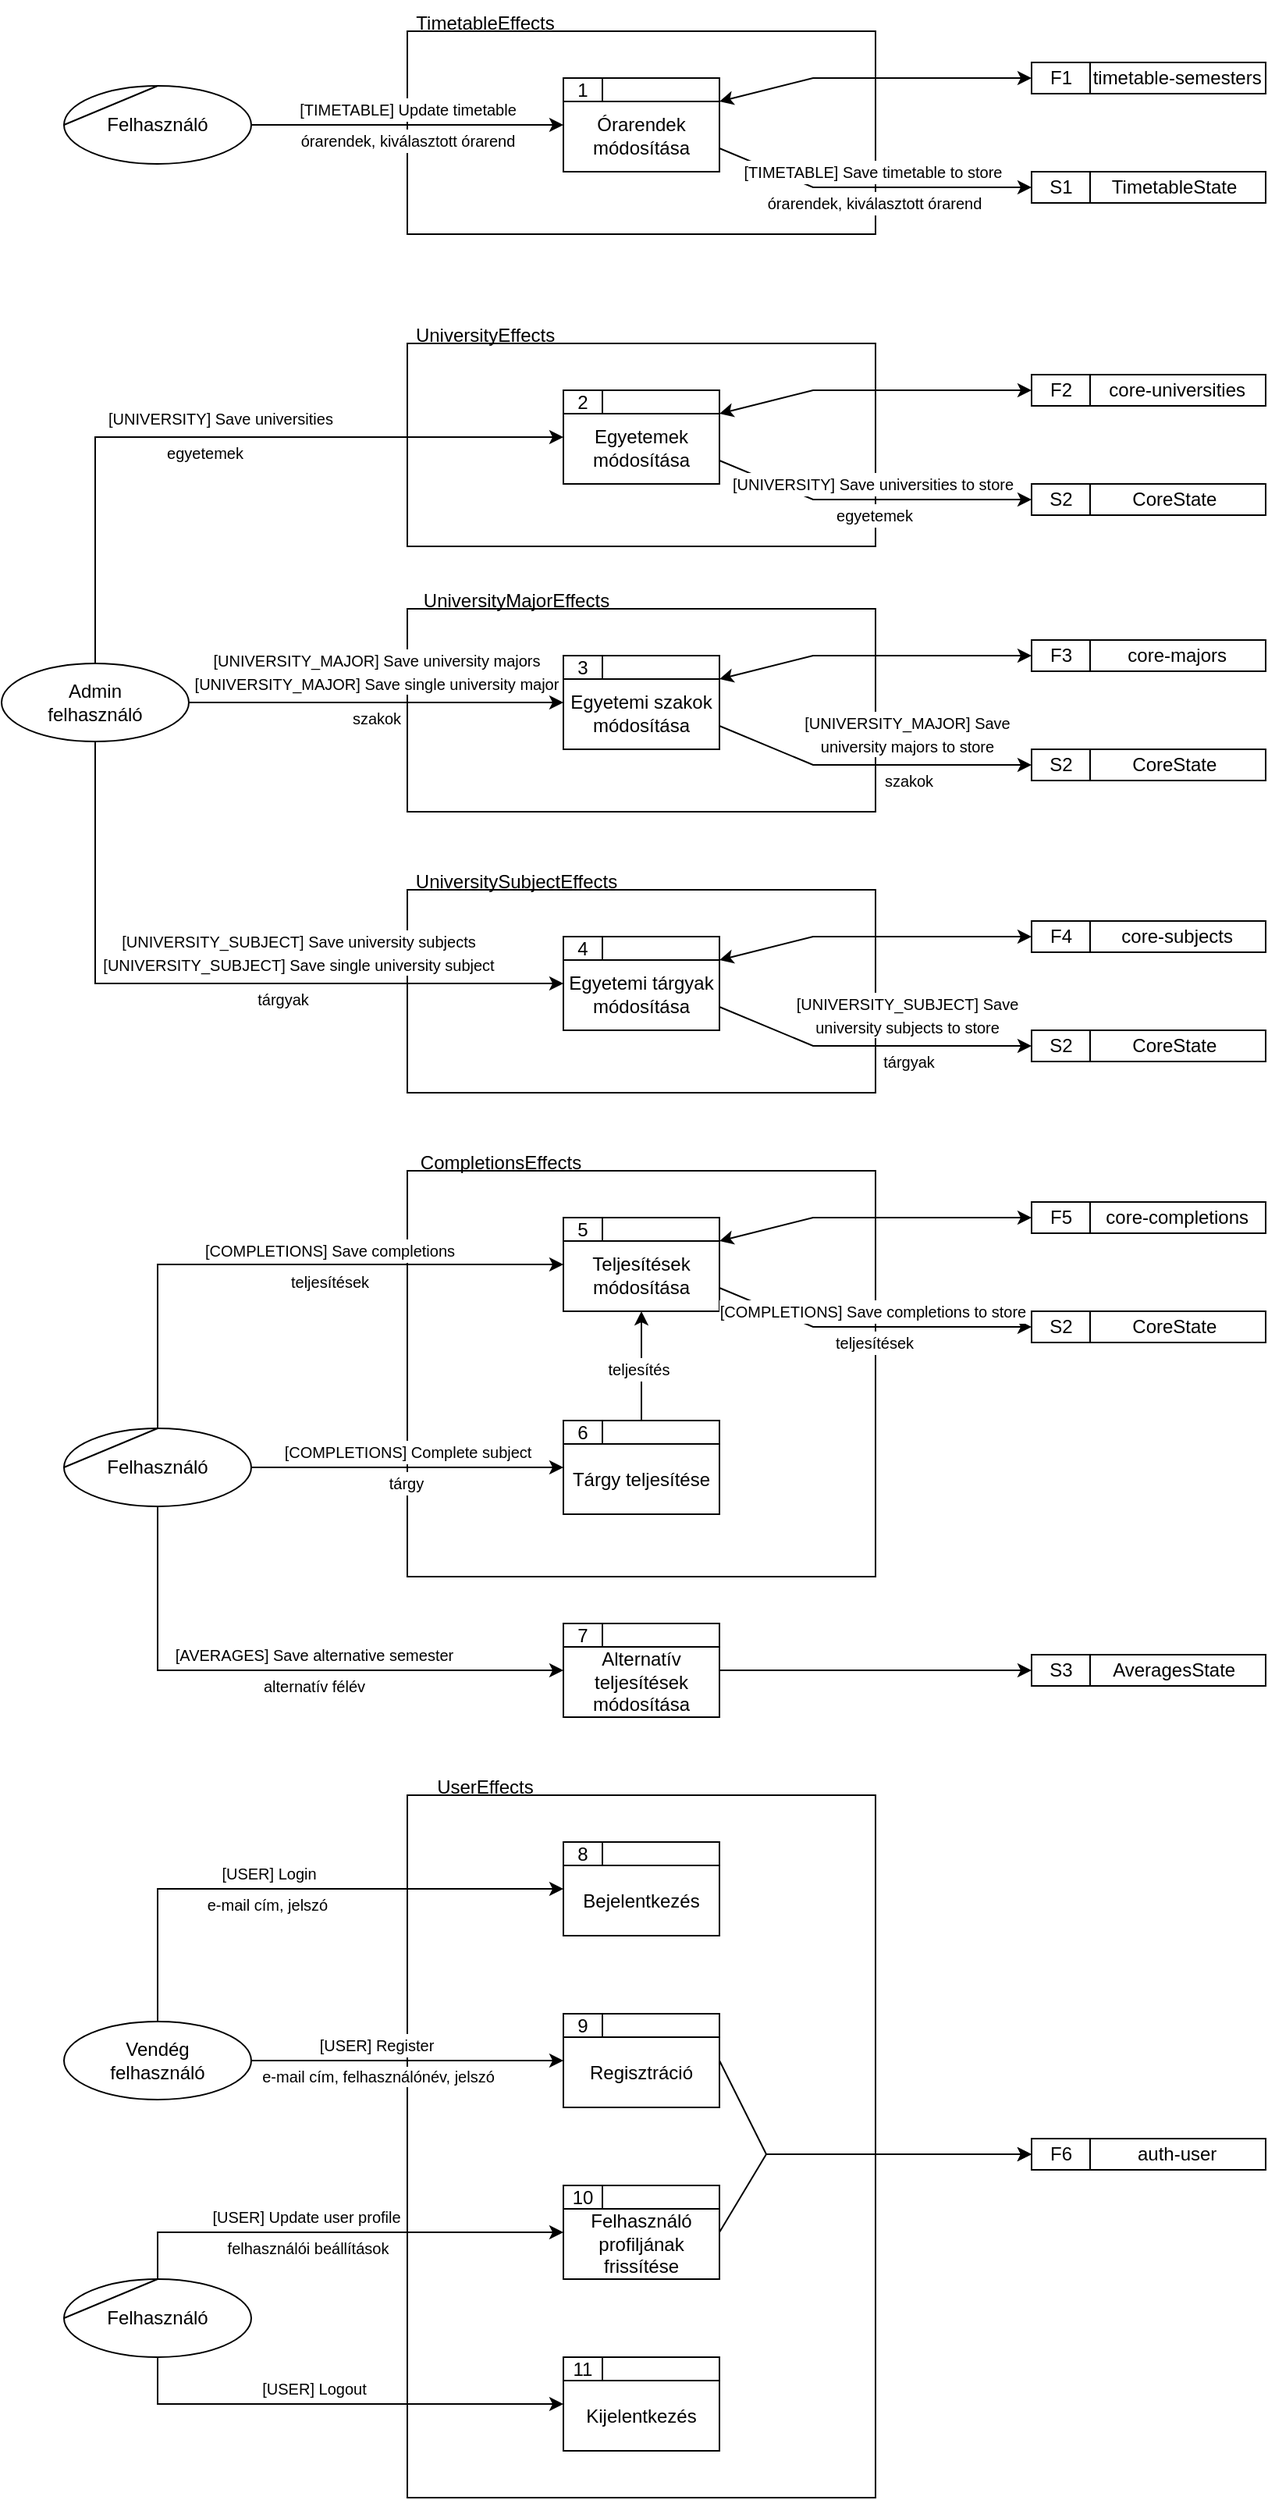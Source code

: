 <mxfile version="24.3.1" type="device">
  <diagram name="Page-1" id="5d7acffa-a066-3a61-03fe-96351882024d">
    <mxGraphModel dx="819" dy="437" grid="1" gridSize="10" guides="1" tooltips="1" connect="1" arrows="1" fold="1" page="1" pageScale="1" pageWidth="1100" pageHeight="850" background="#ffffff" math="0" shadow="0">
      <root>
        <mxCell id="0" />
        <mxCell id="1" parent="0" />
        <mxCell id="m00PbxsXyuJc370gs5CI-1" value="" style="rounded=0;whiteSpace=wrap;html=1;fillColor=none;" parent="1" vertex="1">
          <mxGeometry x="310" y="30" width="300" height="130" as="geometry" />
        </mxCell>
        <mxCell id="m00PbxsXyuJc370gs5CI-2" value="Felhasználó" style="ellipse;whiteSpace=wrap;html=1;" parent="1" vertex="1">
          <mxGeometry x="90" y="65" width="120" height="50" as="geometry" />
        </mxCell>
        <mxCell id="m00PbxsXyuJc370gs5CI-3" value="TimetableEffects" style="text;html=1;align=center;verticalAlign=middle;whiteSpace=wrap;rounded=0;" parent="1" vertex="1">
          <mxGeometry x="330" y="10" width="60" height="30" as="geometry" />
        </mxCell>
        <mxCell id="m00PbxsXyuJc370gs5CI-12" value="" style="group" parent="1" vertex="1" connectable="0">
          <mxGeometry x="410" y="60" width="100" height="60" as="geometry" />
        </mxCell>
        <mxCell id="m00PbxsXyuJc370gs5CI-9" value="&lt;div&gt;&lt;br&gt;&lt;/div&gt;Órarendek módosítása" style="rounded=0;whiteSpace=wrap;html=1;strokeColor=default;align=center;verticalAlign=middle;fontFamily=Helvetica;fontSize=12;fontColor=default;fillColor=default;" parent="m00PbxsXyuJc370gs5CI-12" vertex="1">
          <mxGeometry width="100" height="60" as="geometry" />
        </mxCell>
        <mxCell id="m00PbxsXyuJc370gs5CI-10" value="" style="endArrow=none;html=1;rounded=0;fontFamily=Helvetica;fontSize=12;fontColor=default;exitX=0;exitY=0.25;exitDx=0;exitDy=0;entryX=1;entryY=0.25;entryDx=0;entryDy=0;" parent="m00PbxsXyuJc370gs5CI-12" source="m00PbxsXyuJc370gs5CI-9" target="m00PbxsXyuJc370gs5CI-9" edge="1">
          <mxGeometry width="50" height="50" relative="1" as="geometry">
            <mxPoint x="190" y="50" as="sourcePoint" />
            <mxPoint x="240" as="targetPoint" />
          </mxGeometry>
        </mxCell>
        <mxCell id="m00PbxsXyuJc370gs5CI-11" value="" style="endArrow=none;html=1;rounded=0;fontFamily=Helvetica;fontSize=12;fontColor=default;exitX=0.25;exitY=0;exitDx=0;exitDy=0;" parent="m00PbxsXyuJc370gs5CI-12" source="m00PbxsXyuJc370gs5CI-9" edge="1">
          <mxGeometry width="50" height="50" relative="1" as="geometry">
            <mxPoint x="190" y="50" as="sourcePoint" />
            <mxPoint x="25" y="15" as="targetPoint" />
          </mxGeometry>
        </mxCell>
        <mxCell id="m00PbxsXyuJc370gs5CI-13" value="1" style="text;html=1;align=center;verticalAlign=middle;whiteSpace=wrap;rounded=0;fontFamily=Helvetica;fontSize=12;fontColor=default;" parent="m00PbxsXyuJc370gs5CI-12" vertex="1">
          <mxGeometry width="25" height="15" as="geometry" />
        </mxCell>
        <mxCell id="m00PbxsXyuJc370gs5CI-14" value="" style="endArrow=classic;html=1;rounded=0;fontFamily=Helvetica;fontSize=12;fontColor=default;exitX=1;exitY=0.5;exitDx=0;exitDy=0;entryX=0;entryY=0.5;entryDx=0;entryDy=0;" parent="1" source="m00PbxsXyuJc370gs5CI-2" target="m00PbxsXyuJc370gs5CI-9" edge="1">
          <mxGeometry width="50" height="50" relative="1" as="geometry">
            <mxPoint x="420" y="200" as="sourcePoint" />
            <mxPoint x="470" y="150" as="targetPoint" />
          </mxGeometry>
        </mxCell>
        <mxCell id="m00PbxsXyuJc370gs5CI-15" value="&lt;font style=&quot;font-size: 10px;&quot;&gt;[TIMETABLE] Update timetable&lt;/font&gt;" style="edgeLabel;html=1;align=center;verticalAlign=middle;resizable=0;points=[];strokeColor=default;fontFamily=Helvetica;fontSize=12;fontColor=default;fillColor=default;" parent="m00PbxsXyuJc370gs5CI-14" vertex="1" connectable="0">
          <mxGeometry x="-0.499" relative="1" as="geometry">
            <mxPoint x="50" y="-10" as="offset" />
          </mxGeometry>
        </mxCell>
        <mxCell id="m00PbxsXyuJc370gs5CI-16" value="&lt;font style=&quot;font-size: 10px;&quot;&gt;órarendek, kiválasztott órarend&lt;/font&gt;" style="edgeLabel;html=1;align=center;verticalAlign=middle;resizable=0;points=[];strokeColor=default;fontFamily=Helvetica;fontSize=12;fontColor=default;fillColor=default;" parent="m00PbxsXyuJc370gs5CI-14" vertex="1" connectable="0">
          <mxGeometry x="-0.772" y="-1" relative="1" as="geometry">
            <mxPoint x="77" y="9" as="offset" />
          </mxGeometry>
        </mxCell>
        <mxCell id="m00PbxsXyuJc370gs5CI-25" value="" style="group" parent="1" vertex="1" connectable="0">
          <mxGeometry x="710" y="120" width="150" height="20" as="geometry" />
        </mxCell>
        <mxCell id="m00PbxsXyuJc370gs5CI-17" value="&amp;nbsp; &amp;nbsp; &amp;nbsp; &amp;nbsp; &amp;nbsp; TimetableState" style="rounded=0;whiteSpace=wrap;html=1;strokeColor=default;align=center;verticalAlign=middle;fontFamily=Helvetica;fontSize=12;fontColor=default;fillColor=default;" parent="m00PbxsXyuJc370gs5CI-25" vertex="1">
          <mxGeometry width="150" height="20" as="geometry" />
        </mxCell>
        <mxCell id="m00PbxsXyuJc370gs5CI-18" value="" style="endArrow=none;html=1;rounded=0;fontFamily=Helvetica;fontSize=12;fontColor=default;entryX=0.25;entryY=0;entryDx=0;entryDy=0;exitX=0.25;exitY=1;exitDx=0;exitDy=0;" parent="m00PbxsXyuJc370gs5CI-25" source="m00PbxsXyuJc370gs5CI-17" target="m00PbxsXyuJc370gs5CI-17" edge="1">
          <mxGeometry width="50" height="50" relative="1" as="geometry">
            <mxPoint x="-325.0" y="120" as="sourcePoint" />
            <mxPoint x="-262.5" y="70" as="targetPoint" />
          </mxGeometry>
        </mxCell>
        <mxCell id="m00PbxsXyuJc370gs5CI-19" value="S1" style="text;html=1;align=center;verticalAlign=middle;whiteSpace=wrap;rounded=0;fontFamily=Helvetica;fontSize=12;fontColor=default;" parent="m00PbxsXyuJc370gs5CI-25" vertex="1">
          <mxGeometry width="37.5" height="20" as="geometry" />
        </mxCell>
        <mxCell id="m00PbxsXyuJc370gs5CI-26" value="" style="endArrow=classic;html=1;rounded=0;fontFamily=Helvetica;fontSize=12;fontColor=default;exitX=1;exitY=0.75;exitDx=0;exitDy=0;entryX=0;entryY=0.5;entryDx=0;entryDy=0;" parent="1" source="m00PbxsXyuJc370gs5CI-9" edge="1">
          <mxGeometry width="50" height="50" relative="1" as="geometry">
            <mxPoint x="510" y="90" as="sourcePoint" />
            <mxPoint x="710" y="130" as="targetPoint" />
            <Array as="points">
              <mxPoint x="570" y="130" />
            </Array>
          </mxGeometry>
        </mxCell>
        <mxCell id="m00PbxsXyuJc370gs5CI-27" value="&lt;font style=&quot;font-size: 10px;&quot;&gt;[TIMETABLE] Save timetable to store&lt;/font&gt;" style="edgeLabel;html=1;align=center;verticalAlign=middle;resizable=0;points=[];strokeColor=default;fontFamily=Helvetica;fontSize=12;fontColor=default;fillColor=default;" parent="m00PbxsXyuJc370gs5CI-26" vertex="1" connectable="0">
          <mxGeometry x="-0.499" relative="1" as="geometry">
            <mxPoint x="50" y="-5" as="offset" />
          </mxGeometry>
        </mxCell>
        <mxCell id="m00PbxsXyuJc370gs5CI-28" value="&lt;span style=&quot;font-size: 10px;&quot;&gt;órarendek, kiválasztott órarend&lt;/span&gt;" style="edgeLabel;html=1;align=center;verticalAlign=middle;resizable=0;points=[];strokeColor=default;fontFamily=Helvetica;fontSize=12;fontColor=default;fillColor=default;" parent="m00PbxsXyuJc370gs5CI-26" vertex="1" connectable="0">
          <mxGeometry x="-0.772" y="-1" relative="1" as="geometry">
            <mxPoint x="77" y="25" as="offset" />
          </mxGeometry>
        </mxCell>
        <mxCell id="m00PbxsXyuJc370gs5CI-29" value="" style="group" parent="1" vertex="1" connectable="0">
          <mxGeometry x="710" y="50" width="150" height="20" as="geometry" />
        </mxCell>
        <mxCell id="m00PbxsXyuJc370gs5CI-30" value="&amp;nbsp; &amp;nbsp; &amp;nbsp; &amp;nbsp; &amp;nbsp; &amp;nbsp;timetable-semesters" style="rounded=0;whiteSpace=wrap;html=1;strokeColor=default;align=center;verticalAlign=middle;fontFamily=Helvetica;fontSize=12;fontColor=default;fillColor=default;" parent="m00PbxsXyuJc370gs5CI-29" vertex="1">
          <mxGeometry width="150" height="20" as="geometry" />
        </mxCell>
        <mxCell id="m00PbxsXyuJc370gs5CI-31" value="" style="endArrow=none;html=1;rounded=0;fontFamily=Helvetica;fontSize=12;fontColor=default;entryX=0.25;entryY=0;entryDx=0;entryDy=0;exitX=0.25;exitY=1;exitDx=0;exitDy=0;" parent="m00PbxsXyuJc370gs5CI-29" source="m00PbxsXyuJc370gs5CI-30" target="m00PbxsXyuJc370gs5CI-30" edge="1">
          <mxGeometry width="50" height="50" relative="1" as="geometry">
            <mxPoint x="-260" y="120" as="sourcePoint" />
            <mxPoint x="-210" y="70" as="targetPoint" />
          </mxGeometry>
        </mxCell>
        <mxCell id="m00PbxsXyuJc370gs5CI-32" value="F1" style="text;html=1;align=center;verticalAlign=middle;whiteSpace=wrap;rounded=0;fontFamily=Helvetica;fontSize=12;fontColor=default;" parent="m00PbxsXyuJc370gs5CI-29" vertex="1">
          <mxGeometry width="38" height="20" as="geometry" />
        </mxCell>
        <mxCell id="m00PbxsXyuJc370gs5CI-33" value="" style="endArrow=classic;startArrow=classic;html=1;rounded=0;fontFamily=Helvetica;fontSize=12;fontColor=default;entryX=0;entryY=0.5;entryDx=0;entryDy=0;exitX=1;exitY=0.25;exitDx=0;exitDy=0;" parent="1" source="m00PbxsXyuJc370gs5CI-9" target="m00PbxsXyuJc370gs5CI-32" edge="1">
          <mxGeometry width="50" height="50" relative="1" as="geometry">
            <mxPoint x="420" y="200" as="sourcePoint" />
            <mxPoint x="470" y="150" as="targetPoint" />
            <Array as="points">
              <mxPoint x="570" y="60" />
            </Array>
          </mxGeometry>
        </mxCell>
        <mxCell id="m00PbxsXyuJc370gs5CI-35" value="" style="endArrow=none;html=1;rounded=0;fontFamily=Helvetica;fontSize=12;fontColor=default;exitX=0;exitY=0.5;exitDx=0;exitDy=0;entryX=0.5;entryY=0;entryDx=0;entryDy=0;" parent="1" source="m00PbxsXyuJc370gs5CI-2" target="m00PbxsXyuJc370gs5CI-2" edge="1">
          <mxGeometry width="50" height="50" relative="1" as="geometry">
            <mxPoint x="160" y="160" as="sourcePoint" />
            <mxPoint x="210" y="110" as="targetPoint" />
          </mxGeometry>
        </mxCell>
        <mxCell id="m00PbxsXyuJc370gs5CI-36" value="" style="rounded=0;whiteSpace=wrap;html=1;fillColor=none;" parent="1" vertex="1">
          <mxGeometry x="310" y="230" width="300" height="130" as="geometry" />
        </mxCell>
        <mxCell id="m00PbxsXyuJc370gs5CI-37" value="Admin&lt;div&gt;felhasználó&lt;/div&gt;" style="ellipse;whiteSpace=wrap;html=1;" parent="1" vertex="1">
          <mxGeometry x="50" y="435" width="120" height="50" as="geometry" />
        </mxCell>
        <mxCell id="m00PbxsXyuJc370gs5CI-38" value="UniversityEffects" style="text;html=1;align=center;verticalAlign=middle;whiteSpace=wrap;rounded=0;" parent="1" vertex="1">
          <mxGeometry x="330" y="210" width="60" height="30" as="geometry" />
        </mxCell>
        <mxCell id="m00PbxsXyuJc370gs5CI-39" value="" style="group" parent="1" vertex="1" connectable="0">
          <mxGeometry x="410" y="260" width="100" height="60" as="geometry" />
        </mxCell>
        <mxCell id="m00PbxsXyuJc370gs5CI-40" value="&lt;div&gt;&lt;br&gt;&lt;/div&gt;Egyetemek módosítása&lt;div&gt;&lt;/div&gt;" style="rounded=0;whiteSpace=wrap;html=1;strokeColor=default;align=center;verticalAlign=middle;fontFamily=Helvetica;fontSize=12;fontColor=default;fillColor=default;" parent="m00PbxsXyuJc370gs5CI-39" vertex="1">
          <mxGeometry width="100" height="60" as="geometry" />
        </mxCell>
        <mxCell id="m00PbxsXyuJc370gs5CI-41" value="" style="endArrow=none;html=1;rounded=0;fontFamily=Helvetica;fontSize=12;fontColor=default;exitX=0;exitY=0.25;exitDx=0;exitDy=0;entryX=1;entryY=0.25;entryDx=0;entryDy=0;" parent="m00PbxsXyuJc370gs5CI-39" source="m00PbxsXyuJc370gs5CI-40" target="m00PbxsXyuJc370gs5CI-40" edge="1">
          <mxGeometry width="50" height="50" relative="1" as="geometry">
            <mxPoint x="190" y="50" as="sourcePoint" />
            <mxPoint x="240" as="targetPoint" />
          </mxGeometry>
        </mxCell>
        <mxCell id="m00PbxsXyuJc370gs5CI-42" value="" style="endArrow=none;html=1;rounded=0;fontFamily=Helvetica;fontSize=12;fontColor=default;exitX=0.25;exitY=0;exitDx=0;exitDy=0;" parent="m00PbxsXyuJc370gs5CI-39" source="m00PbxsXyuJc370gs5CI-40" edge="1">
          <mxGeometry width="50" height="50" relative="1" as="geometry">
            <mxPoint x="190" y="50" as="sourcePoint" />
            <mxPoint x="25" y="15" as="targetPoint" />
          </mxGeometry>
        </mxCell>
        <mxCell id="m00PbxsXyuJc370gs5CI-43" value="2" style="text;html=1;align=center;verticalAlign=middle;whiteSpace=wrap;rounded=0;fontFamily=Helvetica;fontSize=12;fontColor=default;" parent="m00PbxsXyuJc370gs5CI-39" vertex="1">
          <mxGeometry width="25" height="15" as="geometry" />
        </mxCell>
        <mxCell id="m00PbxsXyuJc370gs5CI-44" value="" style="endArrow=classic;html=1;rounded=0;fontFamily=Helvetica;fontSize=12;fontColor=default;exitX=0.5;exitY=0;exitDx=0;exitDy=0;entryX=0;entryY=0.5;entryDx=0;entryDy=0;" parent="1" source="m00PbxsXyuJc370gs5CI-37" target="m00PbxsXyuJc370gs5CI-40" edge="1">
          <mxGeometry width="50" height="50" relative="1" as="geometry">
            <mxPoint x="420" y="400" as="sourcePoint" />
            <mxPoint x="470" y="350" as="targetPoint" />
            <Array as="points">
              <mxPoint x="110" y="290" />
            </Array>
          </mxGeometry>
        </mxCell>
        <mxCell id="m00PbxsXyuJc370gs5CI-45" value="&lt;font style=&quot;font-size: 10px;&quot;&gt;[UNIVERSITY] Save universities&lt;/font&gt;" style="edgeLabel;html=1;align=center;verticalAlign=middle;resizable=0;points=[];strokeColor=default;fontFamily=Helvetica;fontSize=12;fontColor=default;fillColor=default;" parent="m00PbxsXyuJc370gs5CI-44" vertex="1" connectable="0">
          <mxGeometry x="-0.499" relative="1" as="geometry">
            <mxPoint x="80" y="-46" as="offset" />
          </mxGeometry>
        </mxCell>
        <mxCell id="m00PbxsXyuJc370gs5CI-46" value="&lt;font style=&quot;font-size: 10px;&quot;&gt;egyetemek&lt;/font&gt;" style="edgeLabel;html=1;align=center;verticalAlign=middle;resizable=0;points=[];strokeColor=default;fontFamily=Helvetica;fontSize=12;fontColor=default;fillColor=default;" parent="m00PbxsXyuJc370gs5CI-44" vertex="1" connectable="0">
          <mxGeometry x="-0.772" y="-1" relative="1" as="geometry">
            <mxPoint x="69" y="-85" as="offset" />
          </mxGeometry>
        </mxCell>
        <mxCell id="m00PbxsXyuJc370gs5CI-47" value="" style="group" parent="1" vertex="1" connectable="0">
          <mxGeometry x="710" y="320" width="150" height="20" as="geometry" />
        </mxCell>
        <mxCell id="m00PbxsXyuJc370gs5CI-48" value="&amp;nbsp; &amp;nbsp; &amp;nbsp; &amp;nbsp; &amp;nbsp; CoreState" style="rounded=0;whiteSpace=wrap;html=1;strokeColor=default;align=center;verticalAlign=middle;fontFamily=Helvetica;fontSize=12;fontColor=default;fillColor=default;" parent="m00PbxsXyuJc370gs5CI-47" vertex="1">
          <mxGeometry width="150" height="20" as="geometry" />
        </mxCell>
        <mxCell id="m00PbxsXyuJc370gs5CI-49" value="" style="endArrow=none;html=1;rounded=0;fontFamily=Helvetica;fontSize=12;fontColor=default;entryX=0.25;entryY=0;entryDx=0;entryDy=0;exitX=0.25;exitY=1;exitDx=0;exitDy=0;" parent="m00PbxsXyuJc370gs5CI-47" source="m00PbxsXyuJc370gs5CI-48" target="m00PbxsXyuJc370gs5CI-48" edge="1">
          <mxGeometry width="50" height="50" relative="1" as="geometry">
            <mxPoint x="-325" y="120" as="sourcePoint" />
            <mxPoint x="-262.5" y="70" as="targetPoint" />
          </mxGeometry>
        </mxCell>
        <mxCell id="m00PbxsXyuJc370gs5CI-50" value="S2" style="text;html=1;align=center;verticalAlign=middle;whiteSpace=wrap;rounded=0;fontFamily=Helvetica;fontSize=12;fontColor=default;" parent="m00PbxsXyuJc370gs5CI-47" vertex="1">
          <mxGeometry width="37.5" height="20" as="geometry" />
        </mxCell>
        <mxCell id="m00PbxsXyuJc370gs5CI-51" value="" style="endArrow=classic;html=1;rounded=0;fontFamily=Helvetica;fontSize=12;fontColor=default;exitX=1;exitY=0.75;exitDx=0;exitDy=0;entryX=0;entryY=0.5;entryDx=0;entryDy=0;" parent="1" source="m00PbxsXyuJc370gs5CI-40" edge="1">
          <mxGeometry width="50" height="50" relative="1" as="geometry">
            <mxPoint x="510" y="290" as="sourcePoint" />
            <mxPoint x="710" y="330" as="targetPoint" />
            <Array as="points">
              <mxPoint x="570" y="330" />
            </Array>
          </mxGeometry>
        </mxCell>
        <mxCell id="m00PbxsXyuJc370gs5CI-52" value="&lt;font style=&quot;font-size: 10px;&quot;&gt;[UNIVERSITY] Save universities to store&lt;/font&gt;" style="edgeLabel;html=1;align=center;verticalAlign=middle;resizable=0;points=[];strokeColor=default;fontFamily=Helvetica;fontSize=12;fontColor=default;fillColor=default;" parent="m00PbxsXyuJc370gs5CI-51" vertex="1" connectable="0">
          <mxGeometry x="-0.499" relative="1" as="geometry">
            <mxPoint x="50" y="-5" as="offset" />
          </mxGeometry>
        </mxCell>
        <mxCell id="m00PbxsXyuJc370gs5CI-53" value="&lt;font style=&quot;font-size: 10px;&quot;&gt;egyetemek&lt;/font&gt;" style="edgeLabel;html=1;align=center;verticalAlign=middle;resizable=0;points=[];strokeColor=default;fontFamily=Helvetica;fontSize=12;fontColor=default;fillColor=default;" parent="m00PbxsXyuJc370gs5CI-51" vertex="1" connectable="0">
          <mxGeometry x="-0.772" y="-1" relative="1" as="geometry">
            <mxPoint x="77" y="25" as="offset" />
          </mxGeometry>
        </mxCell>
        <mxCell id="m00PbxsXyuJc370gs5CI-54" value="" style="group" parent="1" vertex="1" connectable="0">
          <mxGeometry x="710" y="250" width="150" height="20" as="geometry" />
        </mxCell>
        <mxCell id="m00PbxsXyuJc370gs5CI-55" value="&amp;nbsp; &amp;nbsp; &amp;nbsp; &amp;nbsp; &amp;nbsp; &amp;nbsp;core-universities" style="rounded=0;whiteSpace=wrap;html=1;strokeColor=default;align=center;verticalAlign=middle;fontFamily=Helvetica;fontSize=12;fontColor=default;fillColor=default;" parent="m00PbxsXyuJc370gs5CI-54" vertex="1">
          <mxGeometry width="150" height="20" as="geometry" />
        </mxCell>
        <mxCell id="m00PbxsXyuJc370gs5CI-56" value="" style="endArrow=none;html=1;rounded=0;fontFamily=Helvetica;fontSize=12;fontColor=default;entryX=0.25;entryY=0;entryDx=0;entryDy=0;exitX=0.25;exitY=1;exitDx=0;exitDy=0;" parent="m00PbxsXyuJc370gs5CI-54" source="m00PbxsXyuJc370gs5CI-55" target="m00PbxsXyuJc370gs5CI-55" edge="1">
          <mxGeometry width="50" height="50" relative="1" as="geometry">
            <mxPoint x="-260" y="120" as="sourcePoint" />
            <mxPoint x="-210" y="70" as="targetPoint" />
          </mxGeometry>
        </mxCell>
        <mxCell id="m00PbxsXyuJc370gs5CI-57" value="F2" style="text;html=1;align=center;verticalAlign=middle;whiteSpace=wrap;rounded=0;fontFamily=Helvetica;fontSize=12;fontColor=default;" parent="m00PbxsXyuJc370gs5CI-54" vertex="1">
          <mxGeometry width="38" height="20" as="geometry" />
        </mxCell>
        <mxCell id="m00PbxsXyuJc370gs5CI-59" value="" style="endArrow=classic;startArrow=classic;html=1;rounded=0;fontFamily=Helvetica;fontSize=12;fontColor=default;entryX=0;entryY=0.5;entryDx=0;entryDy=0;exitX=1;exitY=0.25;exitDx=0;exitDy=0;" parent="1" source="m00PbxsXyuJc370gs5CI-40" target="m00PbxsXyuJc370gs5CI-57" edge="1">
          <mxGeometry width="50" height="50" relative="1" as="geometry">
            <mxPoint x="420" y="400" as="sourcePoint" />
            <mxPoint x="470" y="350" as="targetPoint" />
            <Array as="points">
              <mxPoint x="570" y="260" />
            </Array>
          </mxGeometry>
        </mxCell>
        <mxCell id="m00PbxsXyuJc370gs5CI-62" value="" style="rounded=0;whiteSpace=wrap;html=1;fillColor=none;" parent="1" vertex="1">
          <mxGeometry x="310" y="400" width="300" height="130" as="geometry" />
        </mxCell>
        <mxCell id="m00PbxsXyuJc370gs5CI-64" value="UniversityMajorEffects" style="text;html=1;align=center;verticalAlign=middle;whiteSpace=wrap;rounded=0;" parent="1" vertex="1">
          <mxGeometry x="350" y="380" width="60" height="30" as="geometry" />
        </mxCell>
        <mxCell id="m00PbxsXyuJc370gs5CI-65" value="" style="group" parent="1" vertex="1" connectable="0">
          <mxGeometry x="410" y="430" width="100" height="60" as="geometry" />
        </mxCell>
        <mxCell id="m00PbxsXyuJc370gs5CI-66" value="&lt;div&gt;&lt;br&gt;&lt;/div&gt;Egyetemi szakok módosítása" style="rounded=0;whiteSpace=wrap;html=1;strokeColor=default;align=center;verticalAlign=middle;fontFamily=Helvetica;fontSize=12;fontColor=default;fillColor=default;" parent="m00PbxsXyuJc370gs5CI-65" vertex="1">
          <mxGeometry width="100" height="60" as="geometry" />
        </mxCell>
        <mxCell id="m00PbxsXyuJc370gs5CI-67" value="" style="endArrow=none;html=1;rounded=0;fontFamily=Helvetica;fontSize=12;fontColor=default;exitX=0;exitY=0.25;exitDx=0;exitDy=0;entryX=1;entryY=0.25;entryDx=0;entryDy=0;" parent="m00PbxsXyuJc370gs5CI-65" source="m00PbxsXyuJc370gs5CI-66" target="m00PbxsXyuJc370gs5CI-66" edge="1">
          <mxGeometry width="50" height="50" relative="1" as="geometry">
            <mxPoint x="190" y="50" as="sourcePoint" />
            <mxPoint x="240" as="targetPoint" />
          </mxGeometry>
        </mxCell>
        <mxCell id="m00PbxsXyuJc370gs5CI-68" value="" style="endArrow=none;html=1;rounded=0;fontFamily=Helvetica;fontSize=12;fontColor=default;exitX=0.25;exitY=0;exitDx=0;exitDy=0;" parent="m00PbxsXyuJc370gs5CI-65" source="m00PbxsXyuJc370gs5CI-66" edge="1">
          <mxGeometry width="50" height="50" relative="1" as="geometry">
            <mxPoint x="190" y="50" as="sourcePoint" />
            <mxPoint x="25" y="15" as="targetPoint" />
          </mxGeometry>
        </mxCell>
        <mxCell id="m00PbxsXyuJc370gs5CI-69" value="3" style="text;html=1;align=center;verticalAlign=middle;whiteSpace=wrap;rounded=0;fontFamily=Helvetica;fontSize=12;fontColor=default;" parent="m00PbxsXyuJc370gs5CI-65" vertex="1">
          <mxGeometry width="25" height="15" as="geometry" />
        </mxCell>
        <mxCell id="m00PbxsXyuJc370gs5CI-70" value="" style="endArrow=classic;html=1;rounded=0;fontFamily=Helvetica;fontSize=12;fontColor=default;exitX=1;exitY=0.5;exitDx=0;exitDy=0;entryX=0;entryY=0.5;entryDx=0;entryDy=0;" parent="1" source="m00PbxsXyuJc370gs5CI-37" target="m00PbxsXyuJc370gs5CI-66" edge="1">
          <mxGeometry width="50" height="50" relative="1" as="geometry">
            <mxPoint x="210" y="460.0" as="sourcePoint" />
            <mxPoint x="470" y="520" as="targetPoint" />
          </mxGeometry>
        </mxCell>
        <mxCell id="m00PbxsXyuJc370gs5CI-71" value="&lt;font style=&quot;font-size: 10px;&quot;&gt;[UNIVERSITY_MAJOR] Save university majors&lt;/font&gt;&lt;div&gt;&lt;font style=&quot;font-size: 10px;&quot;&gt;[UNIVERSITY_MAJOR] Save single university major&lt;/font&gt;&lt;/div&gt;" style="edgeLabel;html=1;align=center;verticalAlign=middle;resizable=0;points=[];strokeColor=default;fontFamily=Helvetica;fontSize=12;fontColor=default;fillColor=default;" parent="m00PbxsXyuJc370gs5CI-70" vertex="1" connectable="0">
          <mxGeometry x="-0.499" relative="1" as="geometry">
            <mxPoint x="60" y="-20" as="offset" />
          </mxGeometry>
        </mxCell>
        <mxCell id="m00PbxsXyuJc370gs5CI-72" value="&lt;font style=&quot;font-size: 10px;&quot;&gt;szakok&lt;/font&gt;" style="edgeLabel;html=1;align=center;verticalAlign=middle;resizable=0;points=[];strokeColor=default;fontFamily=Helvetica;fontSize=12;fontColor=default;fillColor=default;" parent="m00PbxsXyuJc370gs5CI-70" vertex="1" connectable="0">
          <mxGeometry x="-0.772" y="-1" relative="1" as="geometry">
            <mxPoint x="92" y="9" as="offset" />
          </mxGeometry>
        </mxCell>
        <mxCell id="m00PbxsXyuJc370gs5CI-73" value="" style="group" parent="1" vertex="1" connectable="0">
          <mxGeometry x="710" y="490" width="150" height="20" as="geometry" />
        </mxCell>
        <mxCell id="m00PbxsXyuJc370gs5CI-74" value="&amp;nbsp; &amp;nbsp; &amp;nbsp; &amp;nbsp; &amp;nbsp; CoreState" style="rounded=0;whiteSpace=wrap;html=1;strokeColor=default;align=center;verticalAlign=middle;fontFamily=Helvetica;fontSize=12;fontColor=default;fillColor=default;" parent="m00PbxsXyuJc370gs5CI-73" vertex="1">
          <mxGeometry width="150" height="20" as="geometry" />
        </mxCell>
        <mxCell id="m00PbxsXyuJc370gs5CI-75" value="" style="endArrow=none;html=1;rounded=0;fontFamily=Helvetica;fontSize=12;fontColor=default;entryX=0.25;entryY=0;entryDx=0;entryDy=0;exitX=0.25;exitY=1;exitDx=0;exitDy=0;" parent="m00PbxsXyuJc370gs5CI-73" source="m00PbxsXyuJc370gs5CI-74" target="m00PbxsXyuJc370gs5CI-74" edge="1">
          <mxGeometry width="50" height="50" relative="1" as="geometry">
            <mxPoint x="-325" y="120" as="sourcePoint" />
            <mxPoint x="-262.5" y="70" as="targetPoint" />
          </mxGeometry>
        </mxCell>
        <mxCell id="m00PbxsXyuJc370gs5CI-76" value="S2" style="text;html=1;align=center;verticalAlign=middle;whiteSpace=wrap;rounded=0;fontFamily=Helvetica;fontSize=12;fontColor=default;" parent="m00PbxsXyuJc370gs5CI-73" vertex="1">
          <mxGeometry width="37.5" height="20" as="geometry" />
        </mxCell>
        <mxCell id="m00PbxsXyuJc370gs5CI-77" value="" style="endArrow=classic;html=1;rounded=0;fontFamily=Helvetica;fontSize=12;fontColor=default;exitX=1;exitY=0.75;exitDx=0;exitDy=0;entryX=0;entryY=0.5;entryDx=0;entryDy=0;" parent="1" source="m00PbxsXyuJc370gs5CI-66" edge="1">
          <mxGeometry width="50" height="50" relative="1" as="geometry">
            <mxPoint x="510" y="460" as="sourcePoint" />
            <mxPoint x="710" y="500" as="targetPoint" />
            <Array as="points">
              <mxPoint x="570" y="500" />
            </Array>
          </mxGeometry>
        </mxCell>
        <mxCell id="m00PbxsXyuJc370gs5CI-78" value="&lt;span style=&quot;font-size: 10px;&quot;&gt;[UNIVERSITY_MAJOR] Save&lt;/span&gt;&lt;div&gt;&lt;span style=&quot;font-size: 10px;&quot;&gt;university majors to store&lt;/span&gt;&lt;/div&gt;" style="edgeLabel;html=1;align=center;verticalAlign=middle;resizable=0;points=[];strokeColor=default;fontFamily=Helvetica;fontSize=12;fontColor=default;fillColor=default;" parent="m00PbxsXyuJc370gs5CI-77" vertex="1" connectable="0">
          <mxGeometry x="-0.499" relative="1" as="geometry">
            <mxPoint x="72" y="-15" as="offset" />
          </mxGeometry>
        </mxCell>
        <mxCell id="m00PbxsXyuJc370gs5CI-79" value="&lt;font style=&quot;font-size: 10px;&quot;&gt;szakok&lt;/font&gt;" style="edgeLabel;html=1;align=center;verticalAlign=middle;resizable=0;points=[];strokeColor=default;fontFamily=Helvetica;fontSize=12;fontColor=default;fillColor=default;" parent="m00PbxsXyuJc370gs5CI-77" vertex="1" connectable="0">
          <mxGeometry x="-0.772" y="-1" relative="1" as="geometry">
            <mxPoint x="99" y="25" as="offset" />
          </mxGeometry>
        </mxCell>
        <mxCell id="m00PbxsXyuJc370gs5CI-80" value="" style="group" parent="1" vertex="1" connectable="0">
          <mxGeometry x="710" y="420" width="150" height="20" as="geometry" />
        </mxCell>
        <mxCell id="m00PbxsXyuJc370gs5CI-81" value="&amp;nbsp; &amp;nbsp; &amp;nbsp; &amp;nbsp; &amp;nbsp; &amp;nbsp;core-majors" style="rounded=0;whiteSpace=wrap;html=1;strokeColor=default;align=center;verticalAlign=middle;fontFamily=Helvetica;fontSize=12;fontColor=default;fillColor=default;" parent="m00PbxsXyuJc370gs5CI-80" vertex="1">
          <mxGeometry width="150" height="20" as="geometry" />
        </mxCell>
        <mxCell id="m00PbxsXyuJc370gs5CI-82" value="" style="endArrow=none;html=1;rounded=0;fontFamily=Helvetica;fontSize=12;fontColor=default;entryX=0.25;entryY=0;entryDx=0;entryDy=0;exitX=0.25;exitY=1;exitDx=0;exitDy=0;" parent="m00PbxsXyuJc370gs5CI-80" source="m00PbxsXyuJc370gs5CI-81" target="m00PbxsXyuJc370gs5CI-81" edge="1">
          <mxGeometry width="50" height="50" relative="1" as="geometry">
            <mxPoint x="-260" y="120" as="sourcePoint" />
            <mxPoint x="-210" y="70" as="targetPoint" />
          </mxGeometry>
        </mxCell>
        <mxCell id="m00PbxsXyuJc370gs5CI-83" value="F3" style="text;html=1;align=center;verticalAlign=middle;whiteSpace=wrap;rounded=0;fontFamily=Helvetica;fontSize=12;fontColor=default;" parent="m00PbxsXyuJc370gs5CI-80" vertex="1">
          <mxGeometry width="38" height="20" as="geometry" />
        </mxCell>
        <mxCell id="m00PbxsXyuJc370gs5CI-85" value="" style="endArrow=classic;startArrow=classic;html=1;rounded=0;fontFamily=Helvetica;fontSize=12;fontColor=default;entryX=0;entryY=0.5;entryDx=0;entryDy=0;exitX=1;exitY=0.25;exitDx=0;exitDy=0;" parent="1" source="m00PbxsXyuJc370gs5CI-66" target="m00PbxsXyuJc370gs5CI-83" edge="1">
          <mxGeometry width="50" height="50" relative="1" as="geometry">
            <mxPoint x="420" y="570" as="sourcePoint" />
            <mxPoint x="470" y="520" as="targetPoint" />
            <Array as="points">
              <mxPoint x="570" y="430" />
            </Array>
          </mxGeometry>
        </mxCell>
        <mxCell id="m00PbxsXyuJc370gs5CI-87" value="" style="rounded=0;whiteSpace=wrap;html=1;fillColor=none;" parent="1" vertex="1">
          <mxGeometry x="310" y="580" width="300" height="130" as="geometry" />
        </mxCell>
        <mxCell id="m00PbxsXyuJc370gs5CI-88" value="UniversitySubjectEffects" style="text;html=1;align=center;verticalAlign=middle;whiteSpace=wrap;rounded=0;" parent="1" vertex="1">
          <mxGeometry x="350" y="560" width="60" height="30" as="geometry" />
        </mxCell>
        <mxCell id="m00PbxsXyuJc370gs5CI-89" value="" style="group" parent="1" vertex="1" connectable="0">
          <mxGeometry x="410" y="610" width="100" height="60" as="geometry" />
        </mxCell>
        <mxCell id="m00PbxsXyuJc370gs5CI-90" value="&lt;div&gt;&lt;br&gt;&lt;/div&gt;Egyetemi tárgyak módosítása" style="rounded=0;whiteSpace=wrap;html=1;strokeColor=default;align=center;verticalAlign=middle;fontFamily=Helvetica;fontSize=12;fontColor=default;fillColor=default;" parent="m00PbxsXyuJc370gs5CI-89" vertex="1">
          <mxGeometry width="100" height="60" as="geometry" />
        </mxCell>
        <mxCell id="m00PbxsXyuJc370gs5CI-91" value="" style="endArrow=none;html=1;rounded=0;fontFamily=Helvetica;fontSize=12;fontColor=default;exitX=0;exitY=0.25;exitDx=0;exitDy=0;entryX=1;entryY=0.25;entryDx=0;entryDy=0;" parent="m00PbxsXyuJc370gs5CI-89" source="m00PbxsXyuJc370gs5CI-90" target="m00PbxsXyuJc370gs5CI-90" edge="1">
          <mxGeometry width="50" height="50" relative="1" as="geometry">
            <mxPoint x="190" y="50" as="sourcePoint" />
            <mxPoint x="240" as="targetPoint" />
          </mxGeometry>
        </mxCell>
        <mxCell id="m00PbxsXyuJc370gs5CI-92" value="" style="endArrow=none;html=1;rounded=0;fontFamily=Helvetica;fontSize=12;fontColor=default;exitX=0.25;exitY=0;exitDx=0;exitDy=0;" parent="m00PbxsXyuJc370gs5CI-89" source="m00PbxsXyuJc370gs5CI-90" edge="1">
          <mxGeometry width="50" height="50" relative="1" as="geometry">
            <mxPoint x="190" y="50" as="sourcePoint" />
            <mxPoint x="25" y="15" as="targetPoint" />
          </mxGeometry>
        </mxCell>
        <mxCell id="m00PbxsXyuJc370gs5CI-93" value="4" style="text;html=1;align=center;verticalAlign=middle;whiteSpace=wrap;rounded=0;fontFamily=Helvetica;fontSize=12;fontColor=default;" parent="m00PbxsXyuJc370gs5CI-89" vertex="1">
          <mxGeometry width="25" height="15" as="geometry" />
        </mxCell>
        <mxCell id="m00PbxsXyuJc370gs5CI-94" value="" style="endArrow=classic;html=1;rounded=0;fontFamily=Helvetica;fontSize=12;fontColor=default;exitX=0.5;exitY=1;exitDx=0;exitDy=0;entryX=0;entryY=0.5;entryDx=0;entryDy=0;" parent="1" source="m00PbxsXyuJc370gs5CI-37" target="m00PbxsXyuJc370gs5CI-90" edge="1">
          <mxGeometry width="50" height="50" relative="1" as="geometry">
            <mxPoint x="170" y="640" as="sourcePoint" />
            <mxPoint x="470" y="700" as="targetPoint" />
            <Array as="points">
              <mxPoint x="110" y="640" />
            </Array>
          </mxGeometry>
        </mxCell>
        <mxCell id="m00PbxsXyuJc370gs5CI-95" value="&lt;font style=&quot;font-size: 10px;&quot;&gt;[UNIVERSITY_SUBJECT] Save university subjects&lt;/font&gt;&lt;div&gt;&lt;font style=&quot;font-size: 10px;&quot;&gt;[UNIVERSITY_SUBJECT] Save single university subject&lt;/font&gt;&lt;/div&gt;" style="edgeLabel;html=1;align=center;verticalAlign=middle;resizable=0;points=[];strokeColor=default;fontFamily=Helvetica;fontSize=12;fontColor=default;fillColor=default;" parent="m00PbxsXyuJc370gs5CI-94" vertex="1" connectable="0">
          <mxGeometry x="-0.499" relative="1" as="geometry">
            <mxPoint x="130" y="21" as="offset" />
          </mxGeometry>
        </mxCell>
        <mxCell id="m00PbxsXyuJc370gs5CI-96" value="&lt;font style=&quot;font-size: 10px;&quot;&gt;tárgyak&lt;/font&gt;" style="edgeLabel;html=1;align=center;verticalAlign=middle;resizable=0;points=[];strokeColor=default;fontFamily=Helvetica;fontSize=12;fontColor=default;fillColor=default;" parent="m00PbxsXyuJc370gs5CI-94" vertex="1" connectable="0">
          <mxGeometry x="-0.772" y="-1" relative="1" as="geometry">
            <mxPoint x="121" y="113" as="offset" />
          </mxGeometry>
        </mxCell>
        <mxCell id="m00PbxsXyuJc370gs5CI-97" value="" style="group" parent="1" vertex="1" connectable="0">
          <mxGeometry x="710" y="670" width="150" height="20" as="geometry" />
        </mxCell>
        <mxCell id="m00PbxsXyuJc370gs5CI-98" value="&amp;nbsp; &amp;nbsp; &amp;nbsp; &amp;nbsp; &amp;nbsp; CoreState" style="rounded=0;whiteSpace=wrap;html=1;strokeColor=default;align=center;verticalAlign=middle;fontFamily=Helvetica;fontSize=12;fontColor=default;fillColor=default;" parent="m00PbxsXyuJc370gs5CI-97" vertex="1">
          <mxGeometry width="150" height="20" as="geometry" />
        </mxCell>
        <mxCell id="m00PbxsXyuJc370gs5CI-99" value="" style="endArrow=none;html=1;rounded=0;fontFamily=Helvetica;fontSize=12;fontColor=default;entryX=0.25;entryY=0;entryDx=0;entryDy=0;exitX=0.25;exitY=1;exitDx=0;exitDy=0;" parent="m00PbxsXyuJc370gs5CI-97" source="m00PbxsXyuJc370gs5CI-98" target="m00PbxsXyuJc370gs5CI-98" edge="1">
          <mxGeometry width="50" height="50" relative="1" as="geometry">
            <mxPoint x="-325" y="120" as="sourcePoint" />
            <mxPoint x="-262.5" y="70" as="targetPoint" />
          </mxGeometry>
        </mxCell>
        <mxCell id="m00PbxsXyuJc370gs5CI-100" value="S2" style="text;html=1;align=center;verticalAlign=middle;whiteSpace=wrap;rounded=0;fontFamily=Helvetica;fontSize=12;fontColor=default;" parent="m00PbxsXyuJc370gs5CI-97" vertex="1">
          <mxGeometry width="37.5" height="20" as="geometry" />
        </mxCell>
        <mxCell id="m00PbxsXyuJc370gs5CI-101" value="" style="endArrow=classic;html=1;rounded=0;fontFamily=Helvetica;fontSize=12;fontColor=default;exitX=1;exitY=0.75;exitDx=0;exitDy=0;entryX=0;entryY=0.5;entryDx=0;entryDy=0;" parent="1" source="m00PbxsXyuJc370gs5CI-90" edge="1">
          <mxGeometry width="50" height="50" relative="1" as="geometry">
            <mxPoint x="510" y="640" as="sourcePoint" />
            <mxPoint x="710" y="680" as="targetPoint" />
            <Array as="points">
              <mxPoint x="570" y="680" />
            </Array>
          </mxGeometry>
        </mxCell>
        <mxCell id="m00PbxsXyuJc370gs5CI-102" value="&lt;span style=&quot;font-size: 10px;&quot;&gt;[UNIVERSITY_SUBJECT] Save&lt;/span&gt;&lt;div&gt;&lt;span style=&quot;font-size: 10px;&quot;&gt;university subjects to store&lt;/span&gt;&lt;/div&gt;" style="edgeLabel;html=1;align=center;verticalAlign=middle;resizable=0;points=[];strokeColor=default;fontFamily=Helvetica;fontSize=12;fontColor=default;fillColor=default;" parent="m00PbxsXyuJc370gs5CI-101" vertex="1" connectable="0">
          <mxGeometry x="-0.499" relative="1" as="geometry">
            <mxPoint x="72" y="-15" as="offset" />
          </mxGeometry>
        </mxCell>
        <mxCell id="m00PbxsXyuJc370gs5CI-103" value="&lt;font style=&quot;font-size: 10px;&quot;&gt;tárgyak&lt;/font&gt;" style="edgeLabel;html=1;align=center;verticalAlign=middle;resizable=0;points=[];strokeColor=default;fontFamily=Helvetica;fontSize=12;fontColor=default;fillColor=default;" parent="m00PbxsXyuJc370gs5CI-101" vertex="1" connectable="0">
          <mxGeometry x="-0.772" y="-1" relative="1" as="geometry">
            <mxPoint x="99" y="25" as="offset" />
          </mxGeometry>
        </mxCell>
        <mxCell id="m00PbxsXyuJc370gs5CI-104" value="" style="group" parent="1" vertex="1" connectable="0">
          <mxGeometry x="710" y="600" width="150" height="20" as="geometry" />
        </mxCell>
        <mxCell id="m00PbxsXyuJc370gs5CI-105" value="&amp;nbsp; &amp;nbsp; &amp;nbsp; &amp;nbsp; &amp;nbsp; &amp;nbsp;core-subjects" style="rounded=0;whiteSpace=wrap;html=1;strokeColor=default;align=center;verticalAlign=middle;fontFamily=Helvetica;fontSize=12;fontColor=default;fillColor=default;" parent="m00PbxsXyuJc370gs5CI-104" vertex="1">
          <mxGeometry width="150" height="20" as="geometry" />
        </mxCell>
        <mxCell id="m00PbxsXyuJc370gs5CI-106" value="" style="endArrow=none;html=1;rounded=0;fontFamily=Helvetica;fontSize=12;fontColor=default;entryX=0.25;entryY=0;entryDx=0;entryDy=0;exitX=0.25;exitY=1;exitDx=0;exitDy=0;" parent="m00PbxsXyuJc370gs5CI-104" source="m00PbxsXyuJc370gs5CI-105" target="m00PbxsXyuJc370gs5CI-105" edge="1">
          <mxGeometry width="50" height="50" relative="1" as="geometry">
            <mxPoint x="-260" y="120" as="sourcePoint" />
            <mxPoint x="-210" y="70" as="targetPoint" />
          </mxGeometry>
        </mxCell>
        <mxCell id="m00PbxsXyuJc370gs5CI-107" value="F4" style="text;html=1;align=center;verticalAlign=middle;whiteSpace=wrap;rounded=0;fontFamily=Helvetica;fontSize=12;fontColor=default;" parent="m00PbxsXyuJc370gs5CI-104" vertex="1">
          <mxGeometry width="38" height="20" as="geometry" />
        </mxCell>
        <mxCell id="m00PbxsXyuJc370gs5CI-109" value="" style="endArrow=classic;startArrow=classic;html=1;rounded=0;fontFamily=Helvetica;fontSize=12;fontColor=default;entryX=0;entryY=0.5;entryDx=0;entryDy=0;exitX=1;exitY=0.25;exitDx=0;exitDy=0;" parent="1" source="m00PbxsXyuJc370gs5CI-90" target="m00PbxsXyuJc370gs5CI-107" edge="1">
          <mxGeometry width="50" height="50" relative="1" as="geometry">
            <mxPoint x="420" y="750" as="sourcePoint" />
            <mxPoint x="470" y="700" as="targetPoint" />
            <Array as="points">
              <mxPoint x="570" y="610" />
            </Array>
          </mxGeometry>
        </mxCell>
        <mxCell id="m00PbxsXyuJc370gs5CI-113" value="" style="rounded=0;whiteSpace=wrap;html=1;fillColor=none;" parent="1" vertex="1">
          <mxGeometry x="310" y="760" width="300" height="260" as="geometry" />
        </mxCell>
        <mxCell id="m00PbxsXyuJc370gs5CI-114" value="Felhasználó" style="ellipse;whiteSpace=wrap;html=1;" parent="1" vertex="1">
          <mxGeometry x="90" y="925" width="120" height="50" as="geometry" />
        </mxCell>
        <mxCell id="m00PbxsXyuJc370gs5CI-115" value="CompletionsEffects" style="text;html=1;align=center;verticalAlign=middle;whiteSpace=wrap;rounded=0;" parent="1" vertex="1">
          <mxGeometry x="340" y="740" width="60" height="30" as="geometry" />
        </mxCell>
        <mxCell id="m00PbxsXyuJc370gs5CI-116" value="" style="group" parent="1" vertex="1" connectable="0">
          <mxGeometry x="410" y="790" width="100" height="60" as="geometry" />
        </mxCell>
        <mxCell id="m00PbxsXyuJc370gs5CI-117" value="&lt;div&gt;&lt;/div&gt;&lt;div&gt;&lt;br&gt;&lt;/div&gt;&lt;div&gt;Teljesítések módosítása&lt;/div&gt;" style="rounded=0;whiteSpace=wrap;html=1;strokeColor=default;align=center;verticalAlign=middle;fontFamily=Helvetica;fontSize=12;fontColor=default;fillColor=default;" parent="m00PbxsXyuJc370gs5CI-116" vertex="1">
          <mxGeometry width="100" height="60" as="geometry" />
        </mxCell>
        <mxCell id="m00PbxsXyuJc370gs5CI-118" value="" style="endArrow=none;html=1;rounded=0;fontFamily=Helvetica;fontSize=12;fontColor=default;exitX=0;exitY=0.25;exitDx=0;exitDy=0;entryX=1;entryY=0.25;entryDx=0;entryDy=0;" parent="m00PbxsXyuJc370gs5CI-116" source="m00PbxsXyuJc370gs5CI-117" target="m00PbxsXyuJc370gs5CI-117" edge="1">
          <mxGeometry width="50" height="50" relative="1" as="geometry">
            <mxPoint x="190" y="50" as="sourcePoint" />
            <mxPoint x="240" as="targetPoint" />
          </mxGeometry>
        </mxCell>
        <mxCell id="m00PbxsXyuJc370gs5CI-119" value="" style="endArrow=none;html=1;rounded=0;fontFamily=Helvetica;fontSize=12;fontColor=default;exitX=0.25;exitY=0;exitDx=0;exitDy=0;" parent="m00PbxsXyuJc370gs5CI-116" source="m00PbxsXyuJc370gs5CI-117" edge="1">
          <mxGeometry width="50" height="50" relative="1" as="geometry">
            <mxPoint x="190" y="50" as="sourcePoint" />
            <mxPoint x="25" y="15" as="targetPoint" />
          </mxGeometry>
        </mxCell>
        <mxCell id="m00PbxsXyuJc370gs5CI-120" value="5" style="text;html=1;align=center;verticalAlign=middle;whiteSpace=wrap;rounded=0;fontFamily=Helvetica;fontSize=12;fontColor=default;" parent="m00PbxsXyuJc370gs5CI-116" vertex="1">
          <mxGeometry width="25" height="15" as="geometry" />
        </mxCell>
        <mxCell id="m00PbxsXyuJc370gs5CI-121" value="" style="endArrow=classic;html=1;rounded=0;fontFamily=Helvetica;fontSize=12;fontColor=default;exitX=0.5;exitY=0;exitDx=0;exitDy=0;entryX=0;entryY=0.5;entryDx=0;entryDy=0;" parent="1" source="m00PbxsXyuJc370gs5CI-114" target="m00PbxsXyuJc370gs5CI-117" edge="1">
          <mxGeometry width="50" height="50" relative="1" as="geometry">
            <mxPoint x="420" y="930" as="sourcePoint" />
            <mxPoint x="470" y="880" as="targetPoint" />
            <Array as="points">
              <mxPoint x="150" y="820" />
            </Array>
          </mxGeometry>
        </mxCell>
        <mxCell id="m00PbxsXyuJc370gs5CI-122" value="&lt;font style=&quot;font-size: 10px;&quot;&gt;[COMPLETIONS] Save completions&lt;/font&gt;" style="edgeLabel;html=1;align=center;verticalAlign=middle;resizable=0;points=[];strokeColor=default;fontFamily=Helvetica;fontSize=12;fontColor=default;fillColor=default;" parent="m00PbxsXyuJc370gs5CI-121" vertex="1" connectable="0">
          <mxGeometry x="-0.499" relative="1" as="geometry">
            <mxPoint x="110" y="-23" as="offset" />
          </mxGeometry>
        </mxCell>
        <mxCell id="m00PbxsXyuJc370gs5CI-123" value="&lt;font style=&quot;font-size: 10px;&quot;&gt;teljesítések&lt;/font&gt;" style="edgeLabel;html=1;align=center;verticalAlign=middle;resizable=0;points=[];strokeColor=default;fontFamily=Helvetica;fontSize=12;fontColor=default;fillColor=default;" parent="m00PbxsXyuJc370gs5CI-121" vertex="1" connectable="0">
          <mxGeometry x="-0.772" y="-1" relative="1" as="geometry">
            <mxPoint x="109" y="-53" as="offset" />
          </mxGeometry>
        </mxCell>
        <mxCell id="m00PbxsXyuJc370gs5CI-124" value="" style="group" parent="1" vertex="1" connectable="0">
          <mxGeometry x="710" y="850" width="150" height="20" as="geometry" />
        </mxCell>
        <mxCell id="m00PbxsXyuJc370gs5CI-125" value="&amp;nbsp; &amp;nbsp; &amp;nbsp; &amp;nbsp; &amp;nbsp; CoreState" style="rounded=0;whiteSpace=wrap;html=1;strokeColor=default;align=center;verticalAlign=middle;fontFamily=Helvetica;fontSize=12;fontColor=default;fillColor=default;" parent="m00PbxsXyuJc370gs5CI-124" vertex="1">
          <mxGeometry width="150" height="20" as="geometry" />
        </mxCell>
        <mxCell id="m00PbxsXyuJc370gs5CI-126" value="" style="endArrow=none;html=1;rounded=0;fontFamily=Helvetica;fontSize=12;fontColor=default;entryX=0.25;entryY=0;entryDx=0;entryDy=0;exitX=0.25;exitY=1;exitDx=0;exitDy=0;" parent="m00PbxsXyuJc370gs5CI-124" source="m00PbxsXyuJc370gs5CI-125" target="m00PbxsXyuJc370gs5CI-125" edge="1">
          <mxGeometry width="50" height="50" relative="1" as="geometry">
            <mxPoint x="-325.0" y="120" as="sourcePoint" />
            <mxPoint x="-262.5" y="70" as="targetPoint" />
          </mxGeometry>
        </mxCell>
        <mxCell id="m00PbxsXyuJc370gs5CI-127" value="S2" style="text;html=1;align=center;verticalAlign=middle;whiteSpace=wrap;rounded=0;fontFamily=Helvetica;fontSize=12;fontColor=default;" parent="m00PbxsXyuJc370gs5CI-124" vertex="1">
          <mxGeometry width="37.5" height="20" as="geometry" />
        </mxCell>
        <mxCell id="m00PbxsXyuJc370gs5CI-128" value="" style="endArrow=classic;html=1;rounded=0;fontFamily=Helvetica;fontSize=12;fontColor=default;exitX=1;exitY=0.75;exitDx=0;exitDy=0;entryX=0;entryY=0.5;entryDx=0;entryDy=0;" parent="1" source="m00PbxsXyuJc370gs5CI-117" edge="1">
          <mxGeometry width="50" height="50" relative="1" as="geometry">
            <mxPoint x="510" y="820" as="sourcePoint" />
            <mxPoint x="710" y="860" as="targetPoint" />
            <Array as="points">
              <mxPoint x="570" y="860" />
            </Array>
          </mxGeometry>
        </mxCell>
        <mxCell id="m00PbxsXyuJc370gs5CI-129" value="&lt;font style=&quot;font-size: 10px;&quot;&gt;[COMPLETIONS] Save completions to store&lt;/font&gt;" style="edgeLabel;html=1;align=center;verticalAlign=middle;resizable=0;points=[];strokeColor=default;fontFamily=Helvetica;fontSize=12;fontColor=default;fillColor=default;" parent="m00PbxsXyuJc370gs5CI-128" vertex="1" connectable="0">
          <mxGeometry x="-0.499" relative="1" as="geometry">
            <mxPoint x="50" y="-5" as="offset" />
          </mxGeometry>
        </mxCell>
        <mxCell id="m00PbxsXyuJc370gs5CI-130" value="&lt;span style=&quot;font-size: 10px;&quot;&gt;teljesítések&lt;/span&gt;" style="edgeLabel;html=1;align=center;verticalAlign=middle;resizable=0;points=[];strokeColor=default;fontFamily=Helvetica;fontSize=12;fontColor=default;fillColor=default;" parent="m00PbxsXyuJc370gs5CI-128" vertex="1" connectable="0">
          <mxGeometry x="-0.772" y="-1" relative="1" as="geometry">
            <mxPoint x="77" y="25" as="offset" />
          </mxGeometry>
        </mxCell>
        <mxCell id="m00PbxsXyuJc370gs5CI-131" value="" style="group" parent="1" vertex="1" connectable="0">
          <mxGeometry x="710" y="780" width="150" height="20" as="geometry" />
        </mxCell>
        <mxCell id="m00PbxsXyuJc370gs5CI-132" value="&amp;nbsp; &amp;nbsp; &amp;nbsp; &amp;nbsp; &amp;nbsp; &amp;nbsp;core-completions" style="rounded=0;whiteSpace=wrap;html=1;strokeColor=default;align=center;verticalAlign=middle;fontFamily=Helvetica;fontSize=12;fontColor=default;fillColor=default;" parent="m00PbxsXyuJc370gs5CI-131" vertex="1">
          <mxGeometry width="150" height="20" as="geometry" />
        </mxCell>
        <mxCell id="m00PbxsXyuJc370gs5CI-133" value="" style="endArrow=none;html=1;rounded=0;fontFamily=Helvetica;fontSize=12;fontColor=default;entryX=0.25;entryY=0;entryDx=0;entryDy=0;exitX=0.25;exitY=1;exitDx=0;exitDy=0;" parent="m00PbxsXyuJc370gs5CI-131" source="m00PbxsXyuJc370gs5CI-132" target="m00PbxsXyuJc370gs5CI-132" edge="1">
          <mxGeometry width="50" height="50" relative="1" as="geometry">
            <mxPoint x="-260" y="120" as="sourcePoint" />
            <mxPoint x="-210" y="70" as="targetPoint" />
          </mxGeometry>
        </mxCell>
        <mxCell id="m00PbxsXyuJc370gs5CI-134" value="F5" style="text;html=1;align=center;verticalAlign=middle;whiteSpace=wrap;rounded=0;fontFamily=Helvetica;fontSize=12;fontColor=default;" parent="m00PbxsXyuJc370gs5CI-131" vertex="1">
          <mxGeometry width="38" height="20" as="geometry" />
        </mxCell>
        <mxCell id="m00PbxsXyuJc370gs5CI-135" value="" style="endArrow=classic;startArrow=classic;html=1;rounded=0;fontFamily=Helvetica;fontSize=12;fontColor=default;entryX=0;entryY=0.5;entryDx=0;entryDy=0;exitX=1;exitY=0.25;exitDx=0;exitDy=0;" parent="1" source="m00PbxsXyuJc370gs5CI-117" target="m00PbxsXyuJc370gs5CI-134" edge="1">
          <mxGeometry width="50" height="50" relative="1" as="geometry">
            <mxPoint x="420" y="930" as="sourcePoint" />
            <mxPoint x="470" y="880" as="targetPoint" />
            <Array as="points">
              <mxPoint x="570" y="790" />
            </Array>
          </mxGeometry>
        </mxCell>
        <mxCell id="m00PbxsXyuJc370gs5CI-136" value="" style="endArrow=none;html=1;rounded=0;fontFamily=Helvetica;fontSize=12;fontColor=default;exitX=0;exitY=0.5;exitDx=0;exitDy=0;entryX=0.5;entryY=0;entryDx=0;entryDy=0;" parent="1" source="m00PbxsXyuJc370gs5CI-114" target="m00PbxsXyuJc370gs5CI-114" edge="1">
          <mxGeometry width="50" height="50" relative="1" as="geometry">
            <mxPoint x="160" y="890" as="sourcePoint" />
            <mxPoint x="210" y="840" as="targetPoint" />
          </mxGeometry>
        </mxCell>
        <mxCell id="m00PbxsXyuJc370gs5CI-138" value="" style="group" parent="1" vertex="1" connectable="0">
          <mxGeometry x="410" y="920" width="100" height="60" as="geometry" />
        </mxCell>
        <mxCell id="m00PbxsXyuJc370gs5CI-139" value="&lt;div&gt;&lt;/div&gt;&lt;div&gt;&lt;br&gt;&lt;/div&gt;&lt;div&gt;Tárgy teljesítése&lt;/div&gt;" style="rounded=0;whiteSpace=wrap;html=1;strokeColor=default;align=center;verticalAlign=middle;fontFamily=Helvetica;fontSize=12;fontColor=default;fillColor=default;" parent="m00PbxsXyuJc370gs5CI-138" vertex="1">
          <mxGeometry width="100" height="60" as="geometry" />
        </mxCell>
        <mxCell id="m00PbxsXyuJc370gs5CI-140" value="" style="endArrow=none;html=1;rounded=0;fontFamily=Helvetica;fontSize=12;fontColor=default;exitX=0;exitY=0.25;exitDx=0;exitDy=0;entryX=1;entryY=0.25;entryDx=0;entryDy=0;" parent="m00PbxsXyuJc370gs5CI-138" source="m00PbxsXyuJc370gs5CI-139" target="m00PbxsXyuJc370gs5CI-139" edge="1">
          <mxGeometry width="50" height="50" relative="1" as="geometry">
            <mxPoint x="190" y="50" as="sourcePoint" />
            <mxPoint x="240" as="targetPoint" />
          </mxGeometry>
        </mxCell>
        <mxCell id="m00PbxsXyuJc370gs5CI-141" value="" style="endArrow=none;html=1;rounded=0;fontFamily=Helvetica;fontSize=12;fontColor=default;exitX=0.25;exitY=0;exitDx=0;exitDy=0;" parent="m00PbxsXyuJc370gs5CI-138" source="m00PbxsXyuJc370gs5CI-139" edge="1">
          <mxGeometry width="50" height="50" relative="1" as="geometry">
            <mxPoint x="190" y="50" as="sourcePoint" />
            <mxPoint x="25" y="15" as="targetPoint" />
          </mxGeometry>
        </mxCell>
        <mxCell id="m00PbxsXyuJc370gs5CI-142" value="6" style="text;html=1;align=center;verticalAlign=middle;whiteSpace=wrap;rounded=0;fontFamily=Helvetica;fontSize=12;fontColor=default;" parent="m00PbxsXyuJc370gs5CI-138" vertex="1">
          <mxGeometry width="25" height="15" as="geometry" />
        </mxCell>
        <mxCell id="m00PbxsXyuJc370gs5CI-143" value="" style="endArrow=classic;html=1;rounded=0;fontFamily=Helvetica;fontSize=12;fontColor=default;exitX=1;exitY=0.5;exitDx=0;exitDy=0;entryX=0;entryY=0.5;entryDx=0;entryDy=0;" parent="1" source="m00PbxsXyuJc370gs5CI-114" target="m00PbxsXyuJc370gs5CI-139" edge="1">
          <mxGeometry width="50" height="50" relative="1" as="geometry">
            <mxPoint x="500" y="850" as="sourcePoint" />
            <mxPoint x="550" y="800" as="targetPoint" />
            <Array as="points" />
          </mxGeometry>
        </mxCell>
        <mxCell id="m00PbxsXyuJc370gs5CI-144" value="&lt;font style=&quot;font-size: 10px;&quot;&gt;[COMPLETIONS] Complete subject&lt;/font&gt;" style="edgeLabel;html=1;align=center;verticalAlign=middle;resizable=0;points=[];strokeColor=default;fontFamily=Helvetica;fontSize=12;fontColor=default;fillColor=default;" parent="m00PbxsXyuJc370gs5CI-143" vertex="1" connectable="0">
          <mxGeometry x="-0.139" y="3" relative="1" as="geometry">
            <mxPoint x="14" y="-7" as="offset" />
          </mxGeometry>
        </mxCell>
        <mxCell id="m00PbxsXyuJc370gs5CI-145" value="&lt;font style=&quot;font-size: 10px;&quot;&gt;tárgy&lt;/font&gt;" style="edgeLabel;html=1;align=center;verticalAlign=middle;resizable=0;points=[];strokeColor=default;fontFamily=Helvetica;fontSize=12;fontColor=default;fillColor=default;" parent="m00PbxsXyuJc370gs5CI-143" vertex="1" connectable="0">
          <mxGeometry x="0.033" relative="1" as="geometry">
            <mxPoint x="-5" y="10" as="offset" />
          </mxGeometry>
        </mxCell>
        <mxCell id="m00PbxsXyuJc370gs5CI-146" value="" style="endArrow=classic;html=1;rounded=0;fontFamily=Helvetica;fontSize=12;fontColor=default;exitX=0.5;exitY=0;exitDx=0;exitDy=0;entryX=0.5;entryY=1;entryDx=0;entryDy=0;" parent="1" source="m00PbxsXyuJc370gs5CI-139" target="m00PbxsXyuJc370gs5CI-117" edge="1">
          <mxGeometry width="50" height="50" relative="1" as="geometry">
            <mxPoint x="500" y="850" as="sourcePoint" />
            <mxPoint x="550" y="800" as="targetPoint" />
          </mxGeometry>
        </mxCell>
        <mxCell id="m00PbxsXyuJc370gs5CI-147" value="&lt;font style=&quot;font-size: 10px;&quot;&gt;teljesítés&lt;/font&gt;" style="edgeLabel;html=1;align=center;verticalAlign=middle;resizable=0;points=[];strokeColor=default;fontFamily=Helvetica;fontSize=12;fontColor=default;fillColor=default;" parent="m00PbxsXyuJc370gs5CI-146" vertex="1" connectable="0">
          <mxGeometry x="-0.062" y="2" relative="1" as="geometry">
            <mxPoint as="offset" />
          </mxGeometry>
        </mxCell>
        <mxCell id="m00PbxsXyuJc370gs5CI-148" value="" style="group" parent="1" vertex="1" connectable="0">
          <mxGeometry x="410" y="1050" width="100" height="60" as="geometry" />
        </mxCell>
        <mxCell id="m00PbxsXyuJc370gs5CI-149" value="&lt;div&gt;&lt;/div&gt;&lt;div&gt;&lt;br&gt;&lt;/div&gt;&lt;div&gt;Alternatív teljesítések módosítása&lt;/div&gt;" style="rounded=0;whiteSpace=wrap;html=1;strokeColor=default;align=center;verticalAlign=middle;fontFamily=Helvetica;fontSize=12;fontColor=default;fillColor=default;" parent="m00PbxsXyuJc370gs5CI-148" vertex="1">
          <mxGeometry width="100" height="60" as="geometry" />
        </mxCell>
        <mxCell id="m00PbxsXyuJc370gs5CI-150" value="" style="endArrow=none;html=1;rounded=0;fontFamily=Helvetica;fontSize=12;fontColor=default;exitX=0;exitY=0.25;exitDx=0;exitDy=0;entryX=1;entryY=0.25;entryDx=0;entryDy=0;" parent="m00PbxsXyuJc370gs5CI-148" source="m00PbxsXyuJc370gs5CI-149" target="m00PbxsXyuJc370gs5CI-149" edge="1">
          <mxGeometry width="50" height="50" relative="1" as="geometry">
            <mxPoint x="190" y="50" as="sourcePoint" />
            <mxPoint x="240" as="targetPoint" />
          </mxGeometry>
        </mxCell>
        <mxCell id="m00PbxsXyuJc370gs5CI-151" value="" style="endArrow=none;html=1;rounded=0;fontFamily=Helvetica;fontSize=12;fontColor=default;exitX=0.25;exitY=0;exitDx=0;exitDy=0;" parent="m00PbxsXyuJc370gs5CI-148" source="m00PbxsXyuJc370gs5CI-149" edge="1">
          <mxGeometry width="50" height="50" relative="1" as="geometry">
            <mxPoint x="190" y="50" as="sourcePoint" />
            <mxPoint x="25" y="15" as="targetPoint" />
          </mxGeometry>
        </mxCell>
        <mxCell id="m00PbxsXyuJc370gs5CI-152" value="7" style="text;html=1;align=center;verticalAlign=middle;whiteSpace=wrap;rounded=0;fontFamily=Helvetica;fontSize=12;fontColor=default;" parent="m00PbxsXyuJc370gs5CI-148" vertex="1">
          <mxGeometry width="25" height="15" as="geometry" />
        </mxCell>
        <mxCell id="m00PbxsXyuJc370gs5CI-153" value="" style="endArrow=classic;html=1;rounded=0;fontFamily=Helvetica;fontSize=12;fontColor=default;exitX=0.5;exitY=1;exitDx=0;exitDy=0;entryX=0;entryY=0.5;entryDx=0;entryDy=0;" parent="1" source="m00PbxsXyuJc370gs5CI-114" target="m00PbxsXyuJc370gs5CI-149" edge="1">
          <mxGeometry width="50" height="50" relative="1" as="geometry">
            <mxPoint x="500" y="950" as="sourcePoint" />
            <mxPoint x="550" y="900" as="targetPoint" />
            <Array as="points">
              <mxPoint x="150" y="1080" />
            </Array>
          </mxGeometry>
        </mxCell>
        <mxCell id="m00PbxsXyuJc370gs5CI-159" value="&lt;font style=&quot;font-size: 10px;&quot;&gt;[AVERAGES] Save alternative semester&lt;/font&gt;" style="edgeLabel;html=1;align=center;verticalAlign=middle;resizable=0;points=[];strokeColor=default;fontFamily=Helvetica;fontSize=12;fontColor=default;fillColor=default;" parent="m00PbxsXyuJc370gs5CI-153" vertex="1" connectable="0">
          <mxGeometry x="-0.014" y="-4" relative="1" as="geometry">
            <mxPoint x="25" y="-14" as="offset" />
          </mxGeometry>
        </mxCell>
        <mxCell id="m00PbxsXyuJc370gs5CI-160" value="&lt;font style=&quot;font-size: 10px;&quot;&gt;alternatív félév&lt;/font&gt;" style="edgeLabel;html=1;align=center;verticalAlign=middle;resizable=0;points=[];strokeColor=default;fontFamily=Helvetica;fontSize=12;fontColor=default;fillColor=default;" parent="m00PbxsXyuJc370gs5CI-153" vertex="1" connectable="0">
          <mxGeometry x="0.146" y="-1" relative="1" as="geometry">
            <mxPoint x="-4" y="9" as="offset" />
          </mxGeometry>
        </mxCell>
        <mxCell id="m00PbxsXyuJc370gs5CI-154" value="" style="group" parent="1" vertex="1" connectable="0">
          <mxGeometry x="710" y="1070" width="150" height="20" as="geometry" />
        </mxCell>
        <mxCell id="m00PbxsXyuJc370gs5CI-155" value="&amp;nbsp; &amp;nbsp; &amp;nbsp; &amp;nbsp; &amp;nbsp; AveragesState" style="rounded=0;whiteSpace=wrap;html=1;strokeColor=default;align=center;verticalAlign=middle;fontFamily=Helvetica;fontSize=12;fontColor=default;fillColor=default;" parent="m00PbxsXyuJc370gs5CI-154" vertex="1">
          <mxGeometry width="150" height="20" as="geometry" />
        </mxCell>
        <mxCell id="m00PbxsXyuJc370gs5CI-156" value="" style="endArrow=none;html=1;rounded=0;fontFamily=Helvetica;fontSize=12;fontColor=default;entryX=0.25;entryY=0;entryDx=0;entryDy=0;exitX=0.25;exitY=1;exitDx=0;exitDy=0;" parent="m00PbxsXyuJc370gs5CI-154" source="m00PbxsXyuJc370gs5CI-155" target="m00PbxsXyuJc370gs5CI-155" edge="1">
          <mxGeometry width="50" height="50" relative="1" as="geometry">
            <mxPoint x="-325.0" y="120" as="sourcePoint" />
            <mxPoint x="-262.5" y="70" as="targetPoint" />
          </mxGeometry>
        </mxCell>
        <mxCell id="m00PbxsXyuJc370gs5CI-157" value="S3" style="text;html=1;align=center;verticalAlign=middle;whiteSpace=wrap;rounded=0;fontFamily=Helvetica;fontSize=12;fontColor=default;" parent="m00PbxsXyuJc370gs5CI-154" vertex="1">
          <mxGeometry width="37.5" height="20" as="geometry" />
        </mxCell>
        <mxCell id="m00PbxsXyuJc370gs5CI-158" value="" style="endArrow=classic;html=1;rounded=0;fontFamily=Helvetica;fontSize=12;fontColor=default;entryX=0;entryY=0.5;entryDx=0;entryDy=0;exitX=1;exitY=0.5;exitDx=0;exitDy=0;" parent="1" source="m00PbxsXyuJc370gs5CI-149" target="m00PbxsXyuJc370gs5CI-157" edge="1">
          <mxGeometry width="50" height="50" relative="1" as="geometry">
            <mxPoint x="500" y="950" as="sourcePoint" />
            <mxPoint x="550" y="900" as="targetPoint" />
          </mxGeometry>
        </mxCell>
        <mxCell id="m00PbxsXyuJc370gs5CI-161" value="" style="rounded=0;whiteSpace=wrap;html=1;fillColor=none;" parent="1" vertex="1">
          <mxGeometry x="310" y="1160" width="300" height="450" as="geometry" />
        </mxCell>
        <mxCell id="m00PbxsXyuJc370gs5CI-162" value="Vendég&lt;div&gt;felhasználó&lt;/div&gt;" style="ellipse;whiteSpace=wrap;html=1;" parent="1" vertex="1">
          <mxGeometry x="90" y="1305" width="120" height="50" as="geometry" />
        </mxCell>
        <mxCell id="m00PbxsXyuJc370gs5CI-163" value="UserEffects" style="text;html=1;align=center;verticalAlign=middle;whiteSpace=wrap;rounded=0;" parent="1" vertex="1">
          <mxGeometry x="330" y="1140" width="60" height="30" as="geometry" />
        </mxCell>
        <mxCell id="m00PbxsXyuJc370gs5CI-164" value="" style="group" parent="1" vertex="1" connectable="0">
          <mxGeometry x="410" y="1190" width="100" height="60" as="geometry" />
        </mxCell>
        <mxCell id="m00PbxsXyuJc370gs5CI-165" value="&lt;div&gt;&lt;/div&gt;&lt;div&gt;&lt;br&gt;&lt;/div&gt;&lt;div&gt;Bejelentkezés&lt;/div&gt;" style="rounded=0;whiteSpace=wrap;html=1;strokeColor=default;align=center;verticalAlign=middle;fontFamily=Helvetica;fontSize=12;fontColor=default;fillColor=default;" parent="m00PbxsXyuJc370gs5CI-164" vertex="1">
          <mxGeometry width="100" height="60" as="geometry" />
        </mxCell>
        <mxCell id="m00PbxsXyuJc370gs5CI-166" value="" style="endArrow=none;html=1;rounded=0;fontFamily=Helvetica;fontSize=12;fontColor=default;exitX=0;exitY=0.25;exitDx=0;exitDy=0;entryX=1;entryY=0.25;entryDx=0;entryDy=0;" parent="m00PbxsXyuJc370gs5CI-164" source="m00PbxsXyuJc370gs5CI-165" target="m00PbxsXyuJc370gs5CI-165" edge="1">
          <mxGeometry width="50" height="50" relative="1" as="geometry">
            <mxPoint x="190" y="50" as="sourcePoint" />
            <mxPoint x="240" as="targetPoint" />
          </mxGeometry>
        </mxCell>
        <mxCell id="m00PbxsXyuJc370gs5CI-167" value="" style="endArrow=none;html=1;rounded=0;fontFamily=Helvetica;fontSize=12;fontColor=default;exitX=0.25;exitY=0;exitDx=0;exitDy=0;" parent="m00PbxsXyuJc370gs5CI-164" source="m00PbxsXyuJc370gs5CI-165" edge="1">
          <mxGeometry width="50" height="50" relative="1" as="geometry">
            <mxPoint x="190" y="50" as="sourcePoint" />
            <mxPoint x="25" y="15" as="targetPoint" />
          </mxGeometry>
        </mxCell>
        <mxCell id="m00PbxsXyuJc370gs5CI-168" value="8" style="text;html=1;align=center;verticalAlign=middle;whiteSpace=wrap;rounded=0;fontFamily=Helvetica;fontSize=12;fontColor=default;" parent="m00PbxsXyuJc370gs5CI-164" vertex="1">
          <mxGeometry width="25" height="15" as="geometry" />
        </mxCell>
        <mxCell id="m00PbxsXyuJc370gs5CI-169" value="" style="endArrow=classic;html=1;rounded=0;fontFamily=Helvetica;fontSize=12;fontColor=default;exitX=0.5;exitY=0;exitDx=0;exitDy=0;entryX=0;entryY=0.5;entryDx=0;entryDy=0;" parent="1" source="m00PbxsXyuJc370gs5CI-162" target="m00PbxsXyuJc370gs5CI-165" edge="1">
          <mxGeometry width="50" height="50" relative="1" as="geometry">
            <mxPoint x="420" y="1330" as="sourcePoint" />
            <mxPoint x="470" y="1280" as="targetPoint" />
            <Array as="points">
              <mxPoint x="150" y="1220" />
            </Array>
          </mxGeometry>
        </mxCell>
        <mxCell id="m00PbxsXyuJc370gs5CI-170" value="&lt;span style=&quot;font-size: 10px;&quot;&gt;[USER] Login&lt;/span&gt;" style="edgeLabel;html=1;align=center;verticalAlign=middle;resizable=0;points=[];strokeColor=default;fontFamily=Helvetica;fontSize=12;fontColor=default;fillColor=default;" parent="m00PbxsXyuJc370gs5CI-169" vertex="1" connectable="0">
          <mxGeometry x="-0.499" relative="1" as="geometry">
            <mxPoint x="69" y="-10" as="offset" />
          </mxGeometry>
        </mxCell>
        <mxCell id="m00PbxsXyuJc370gs5CI-171" value="&lt;font style=&quot;font-size: 10px;&quot;&gt;e-mail cím, jelszó&lt;/font&gt;" style="edgeLabel;html=1;align=center;verticalAlign=middle;resizable=0;points=[];strokeColor=default;fontFamily=Helvetica;fontSize=12;fontColor=default;fillColor=default;" parent="m00PbxsXyuJc370gs5CI-169" vertex="1" connectable="0">
          <mxGeometry x="-0.772" y="-1" relative="1" as="geometry">
            <mxPoint x="69" y="-36" as="offset" />
          </mxGeometry>
        </mxCell>
        <mxCell id="m00PbxsXyuJc370gs5CI-185" value="" style="group" parent="1" vertex="1" connectable="0">
          <mxGeometry x="410" y="1300" width="100" height="60" as="geometry" />
        </mxCell>
        <mxCell id="m00PbxsXyuJc370gs5CI-186" value="&lt;div&gt;&lt;/div&gt;&lt;div&gt;&lt;br&gt;&lt;/div&gt;&lt;div&gt;Regisztráció&lt;/div&gt;" style="rounded=0;whiteSpace=wrap;html=1;strokeColor=default;align=center;verticalAlign=middle;fontFamily=Helvetica;fontSize=12;fontColor=default;fillColor=default;" parent="m00PbxsXyuJc370gs5CI-185" vertex="1">
          <mxGeometry width="100" height="60" as="geometry" />
        </mxCell>
        <mxCell id="m00PbxsXyuJc370gs5CI-187" value="" style="endArrow=none;html=1;rounded=0;fontFamily=Helvetica;fontSize=12;fontColor=default;exitX=0;exitY=0.25;exitDx=0;exitDy=0;entryX=1;entryY=0.25;entryDx=0;entryDy=0;" parent="m00PbxsXyuJc370gs5CI-185" source="m00PbxsXyuJc370gs5CI-186" target="m00PbxsXyuJc370gs5CI-186" edge="1">
          <mxGeometry width="50" height="50" relative="1" as="geometry">
            <mxPoint x="190" y="50" as="sourcePoint" />
            <mxPoint x="240" as="targetPoint" />
          </mxGeometry>
        </mxCell>
        <mxCell id="m00PbxsXyuJc370gs5CI-188" value="" style="endArrow=none;html=1;rounded=0;fontFamily=Helvetica;fontSize=12;fontColor=default;exitX=0.25;exitY=0;exitDx=0;exitDy=0;" parent="m00PbxsXyuJc370gs5CI-185" source="m00PbxsXyuJc370gs5CI-186" edge="1">
          <mxGeometry width="50" height="50" relative="1" as="geometry">
            <mxPoint x="190" y="50" as="sourcePoint" />
            <mxPoint x="25" y="15" as="targetPoint" />
          </mxGeometry>
        </mxCell>
        <mxCell id="m00PbxsXyuJc370gs5CI-189" value="9" style="text;html=1;align=center;verticalAlign=middle;whiteSpace=wrap;rounded=0;fontFamily=Helvetica;fontSize=12;fontColor=default;" parent="m00PbxsXyuJc370gs5CI-185" vertex="1">
          <mxGeometry width="25" height="15" as="geometry" />
        </mxCell>
        <mxCell id="m00PbxsXyuJc370gs5CI-190" value="" style="endArrow=classic;html=1;rounded=0;fontFamily=Helvetica;fontSize=12;fontColor=default;exitX=1;exitY=0.5;exitDx=0;exitDy=0;entryX=0;entryY=0.5;entryDx=0;entryDy=0;" parent="1" source="m00PbxsXyuJc370gs5CI-162" target="m00PbxsXyuJc370gs5CI-186" edge="1">
          <mxGeometry width="50" height="50" relative="1" as="geometry">
            <mxPoint x="430" y="1400" as="sourcePoint" />
            <mxPoint x="480" y="1350" as="targetPoint" />
          </mxGeometry>
        </mxCell>
        <mxCell id="m00PbxsXyuJc370gs5CI-191" value="&lt;font style=&quot;font-size: 10px;&quot;&gt;[USER] Register&lt;/font&gt;" style="edgeLabel;html=1;align=center;verticalAlign=middle;resizable=0;points=[];strokeColor=default;fontFamily=Helvetica;fontSize=12;fontColor=default;fillColor=default;" parent="m00PbxsXyuJc370gs5CI-190" vertex="1" connectable="0">
          <mxGeometry x="-0.521" relative="1" as="geometry">
            <mxPoint x="32" y="-10" as="offset" />
          </mxGeometry>
        </mxCell>
        <mxCell id="5XRV7Zxs12aFuKhWiQk1-8" value="&lt;font style=&quot;font-size: 10px;&quot;&gt;e-mail cím, felhasználónév, jelszó&lt;/font&gt;" style="edgeLabel;html=1;align=center;verticalAlign=middle;resizable=0;points=[];" vertex="1" connectable="0" parent="m00PbxsXyuJc370gs5CI-190">
          <mxGeometry x="-0.424" relative="1" as="geometry">
            <mxPoint x="23" y="10" as="offset" />
          </mxGeometry>
        </mxCell>
        <mxCell id="5XRV7Zxs12aFuKhWiQk1-1" value="" style="group" vertex="1" connectable="0" parent="1">
          <mxGeometry x="710" y="1380" width="150" height="20" as="geometry" />
        </mxCell>
        <mxCell id="5XRV7Zxs12aFuKhWiQk1-2" value="&amp;nbsp; &amp;nbsp; &amp;nbsp; &amp;nbsp; &amp;nbsp; &amp;nbsp;auth-user" style="rounded=0;whiteSpace=wrap;html=1;strokeColor=default;align=center;verticalAlign=middle;fontFamily=Helvetica;fontSize=12;fontColor=default;fillColor=default;" vertex="1" parent="5XRV7Zxs12aFuKhWiQk1-1">
          <mxGeometry width="150" height="20" as="geometry" />
        </mxCell>
        <mxCell id="5XRV7Zxs12aFuKhWiQk1-3" value="" style="endArrow=none;html=1;rounded=0;fontFamily=Helvetica;fontSize=12;fontColor=default;entryX=0.25;entryY=0;entryDx=0;entryDy=0;exitX=0.25;exitY=1;exitDx=0;exitDy=0;" edge="1" parent="5XRV7Zxs12aFuKhWiQk1-1" source="5XRV7Zxs12aFuKhWiQk1-2" target="5XRV7Zxs12aFuKhWiQk1-2">
          <mxGeometry width="50" height="50" relative="1" as="geometry">
            <mxPoint x="-260" y="120" as="sourcePoint" />
            <mxPoint x="-210" y="70" as="targetPoint" />
          </mxGeometry>
        </mxCell>
        <mxCell id="5XRV7Zxs12aFuKhWiQk1-4" value="F6" style="text;html=1;align=center;verticalAlign=middle;whiteSpace=wrap;rounded=0;fontFamily=Helvetica;fontSize=12;fontColor=default;" vertex="1" parent="5XRV7Zxs12aFuKhWiQk1-1">
          <mxGeometry width="38" height="20" as="geometry" />
        </mxCell>
        <mxCell id="5XRV7Zxs12aFuKhWiQk1-6" value="" style="endArrow=classic;html=1;rounded=0;exitX=1;exitY=0.5;exitDx=0;exitDy=0;entryX=0;entryY=0.5;entryDx=0;entryDy=0;" edge="1" parent="1" source="m00PbxsXyuJc370gs5CI-186" target="5XRV7Zxs12aFuKhWiQk1-4">
          <mxGeometry width="50" height="50" relative="1" as="geometry">
            <mxPoint x="620" y="1370" as="sourcePoint" />
            <mxPoint x="670" y="1320" as="targetPoint" />
            <Array as="points">
              <mxPoint x="540" y="1390" />
            </Array>
          </mxGeometry>
        </mxCell>
        <mxCell id="5XRV7Zxs12aFuKhWiQk1-9" value="" style="group" vertex="1" connectable="0" parent="1">
          <mxGeometry x="410" y="1410" width="100" height="60" as="geometry" />
        </mxCell>
        <mxCell id="5XRV7Zxs12aFuKhWiQk1-10" value="&lt;div&gt;&lt;/div&gt;&lt;div&gt;&lt;br&gt;&lt;/div&gt;&lt;div&gt;Felhasználó profiljának frissítése&lt;/div&gt;" style="rounded=0;whiteSpace=wrap;html=1;strokeColor=default;align=center;verticalAlign=middle;fontFamily=Helvetica;fontSize=12;fontColor=default;fillColor=default;" vertex="1" parent="5XRV7Zxs12aFuKhWiQk1-9">
          <mxGeometry width="100" height="60" as="geometry" />
        </mxCell>
        <mxCell id="5XRV7Zxs12aFuKhWiQk1-11" value="" style="endArrow=none;html=1;rounded=0;fontFamily=Helvetica;fontSize=12;fontColor=default;exitX=0;exitY=0.25;exitDx=0;exitDy=0;entryX=1;entryY=0.25;entryDx=0;entryDy=0;" edge="1" parent="5XRV7Zxs12aFuKhWiQk1-9" source="5XRV7Zxs12aFuKhWiQk1-10" target="5XRV7Zxs12aFuKhWiQk1-10">
          <mxGeometry width="50" height="50" relative="1" as="geometry">
            <mxPoint x="190" y="50" as="sourcePoint" />
            <mxPoint x="240" as="targetPoint" />
          </mxGeometry>
        </mxCell>
        <mxCell id="5XRV7Zxs12aFuKhWiQk1-12" value="" style="endArrow=none;html=1;rounded=0;fontFamily=Helvetica;fontSize=12;fontColor=default;exitX=0.25;exitY=0;exitDx=0;exitDy=0;" edge="1" parent="5XRV7Zxs12aFuKhWiQk1-9" source="5XRV7Zxs12aFuKhWiQk1-10">
          <mxGeometry width="50" height="50" relative="1" as="geometry">
            <mxPoint x="190" y="50" as="sourcePoint" />
            <mxPoint x="25" y="15" as="targetPoint" />
          </mxGeometry>
        </mxCell>
        <mxCell id="5XRV7Zxs12aFuKhWiQk1-13" value="10" style="text;html=1;align=center;verticalAlign=middle;whiteSpace=wrap;rounded=0;fontFamily=Helvetica;fontSize=12;fontColor=default;" vertex="1" parent="5XRV7Zxs12aFuKhWiQk1-9">
          <mxGeometry width="25" height="15" as="geometry" />
        </mxCell>
        <mxCell id="5XRV7Zxs12aFuKhWiQk1-14" value="Felhasználó" style="ellipse;whiteSpace=wrap;html=1;" vertex="1" parent="1">
          <mxGeometry x="90" y="1470" width="120" height="50" as="geometry" />
        </mxCell>
        <mxCell id="5XRV7Zxs12aFuKhWiQk1-15" value="" style="endArrow=none;html=1;rounded=0;fontFamily=Helvetica;fontSize=12;fontColor=default;exitX=0;exitY=0.5;exitDx=0;exitDy=0;entryX=0.5;entryY=0;entryDx=0;entryDy=0;" edge="1" parent="1" source="5XRV7Zxs12aFuKhWiQk1-14" target="5XRV7Zxs12aFuKhWiQk1-14">
          <mxGeometry width="50" height="50" relative="1" as="geometry">
            <mxPoint x="160" y="1445" as="sourcePoint" />
            <mxPoint x="210" y="1395" as="targetPoint" />
          </mxGeometry>
        </mxCell>
        <mxCell id="5XRV7Zxs12aFuKhWiQk1-16" value="" style="endArrow=classic;html=1;rounded=0;exitX=0.5;exitY=0;exitDx=0;exitDy=0;entryX=0;entryY=0.5;entryDx=0;entryDy=0;" edge="1" parent="1" source="5XRV7Zxs12aFuKhWiQk1-14" target="5XRV7Zxs12aFuKhWiQk1-10">
          <mxGeometry width="50" height="50" relative="1" as="geometry">
            <mxPoint x="480" y="1430" as="sourcePoint" />
            <mxPoint x="530" y="1380" as="targetPoint" />
            <Array as="points">
              <mxPoint x="150" y="1440" />
            </Array>
          </mxGeometry>
        </mxCell>
        <mxCell id="5XRV7Zxs12aFuKhWiQk1-17" value="&lt;font style=&quot;font-size: 10px;&quot;&gt;[USER] Update user profile&lt;/font&gt;" style="edgeLabel;html=1;align=center;verticalAlign=middle;resizable=0;points=[];" vertex="1" connectable="0" parent="5XRV7Zxs12aFuKhWiQk1-16">
          <mxGeometry x="-0.088" y="-2" relative="1" as="geometry">
            <mxPoint x="-7" y="-12" as="offset" />
          </mxGeometry>
        </mxCell>
        <mxCell id="5XRV7Zxs12aFuKhWiQk1-18" value="&lt;font style=&quot;font-size: 10px;&quot;&gt;felhasználói beállítások&lt;/font&gt;" style="edgeLabel;html=1;align=center;verticalAlign=middle;resizable=0;points=[];" vertex="1" connectable="0" parent="5XRV7Zxs12aFuKhWiQk1-16">
          <mxGeometry x="-0.097" relative="1" as="geometry">
            <mxPoint x="-5" y="10" as="offset" />
          </mxGeometry>
        </mxCell>
        <mxCell id="5XRV7Zxs12aFuKhWiQk1-19" value="" style="endArrow=classic;html=1;rounded=0;entryX=0;entryY=0.5;entryDx=0;entryDy=0;exitX=1;exitY=0.5;exitDx=0;exitDy=0;" edge="1" parent="1" source="5XRV7Zxs12aFuKhWiQk1-10" target="5XRV7Zxs12aFuKhWiQk1-4">
          <mxGeometry width="50" height="50" relative="1" as="geometry">
            <mxPoint x="480" y="1430" as="sourcePoint" />
            <mxPoint x="530" y="1380" as="targetPoint" />
            <Array as="points">
              <mxPoint x="540" y="1390" />
            </Array>
          </mxGeometry>
        </mxCell>
        <mxCell id="5XRV7Zxs12aFuKhWiQk1-20" value="" style="group" vertex="1" connectable="0" parent="1">
          <mxGeometry x="410" y="1520" width="100" height="60" as="geometry" />
        </mxCell>
        <mxCell id="5XRV7Zxs12aFuKhWiQk1-21" value="&lt;div&gt;&lt;/div&gt;&lt;div&gt;&lt;br&gt;&lt;/div&gt;&lt;div&gt;Kijelentkezés&lt;/div&gt;" style="rounded=0;whiteSpace=wrap;html=1;strokeColor=default;align=center;verticalAlign=middle;fontFamily=Helvetica;fontSize=12;fontColor=default;fillColor=default;" vertex="1" parent="5XRV7Zxs12aFuKhWiQk1-20">
          <mxGeometry width="100" height="60" as="geometry" />
        </mxCell>
        <mxCell id="5XRV7Zxs12aFuKhWiQk1-22" value="" style="endArrow=none;html=1;rounded=0;fontFamily=Helvetica;fontSize=12;fontColor=default;exitX=0;exitY=0.25;exitDx=0;exitDy=0;entryX=1;entryY=0.25;entryDx=0;entryDy=0;" edge="1" parent="5XRV7Zxs12aFuKhWiQk1-20" source="5XRV7Zxs12aFuKhWiQk1-21" target="5XRV7Zxs12aFuKhWiQk1-21">
          <mxGeometry width="50" height="50" relative="1" as="geometry">
            <mxPoint x="190" y="50" as="sourcePoint" />
            <mxPoint x="240" as="targetPoint" />
          </mxGeometry>
        </mxCell>
        <mxCell id="5XRV7Zxs12aFuKhWiQk1-23" value="" style="endArrow=none;html=1;rounded=0;fontFamily=Helvetica;fontSize=12;fontColor=default;exitX=0.25;exitY=0;exitDx=0;exitDy=0;" edge="1" parent="5XRV7Zxs12aFuKhWiQk1-20" source="5XRV7Zxs12aFuKhWiQk1-21">
          <mxGeometry width="50" height="50" relative="1" as="geometry">
            <mxPoint x="190" y="50" as="sourcePoint" />
            <mxPoint x="25" y="15" as="targetPoint" />
          </mxGeometry>
        </mxCell>
        <mxCell id="5XRV7Zxs12aFuKhWiQk1-24" value="11" style="text;html=1;align=center;verticalAlign=middle;whiteSpace=wrap;rounded=0;fontFamily=Helvetica;fontSize=12;fontColor=default;" vertex="1" parent="5XRV7Zxs12aFuKhWiQk1-20">
          <mxGeometry width="25" height="15" as="geometry" />
        </mxCell>
        <mxCell id="5XRV7Zxs12aFuKhWiQk1-25" value="" style="endArrow=classic;html=1;rounded=0;entryX=0;entryY=0.5;entryDx=0;entryDy=0;exitX=0.5;exitY=1;exitDx=0;exitDy=0;" edge="1" parent="1" source="5XRV7Zxs12aFuKhWiQk1-14" target="5XRV7Zxs12aFuKhWiQk1-21">
          <mxGeometry width="50" height="50" relative="1" as="geometry">
            <mxPoint x="480" y="1510" as="sourcePoint" />
            <mxPoint x="530" y="1460" as="targetPoint" />
            <Array as="points">
              <mxPoint x="150" y="1550" />
            </Array>
          </mxGeometry>
        </mxCell>
        <mxCell id="5XRV7Zxs12aFuKhWiQk1-26" value="&lt;font style=&quot;font-size: 10px;&quot;&gt;[USER] Logout&lt;/font&gt;" style="edgeLabel;html=1;align=center;verticalAlign=middle;resizable=0;points=[];" vertex="1" connectable="0" parent="5XRV7Zxs12aFuKhWiQk1-25">
          <mxGeometry x="-0.035" y="-3" relative="1" as="geometry">
            <mxPoint x="-10" y="-13" as="offset" />
          </mxGeometry>
        </mxCell>
      </root>
    </mxGraphModel>
  </diagram>
</mxfile>
